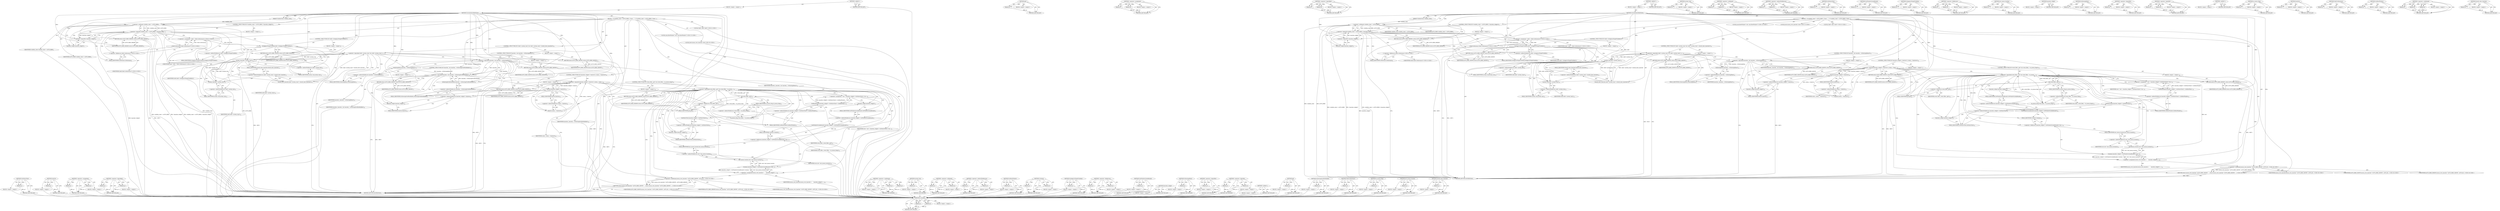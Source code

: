digraph "should_show_launcher" {
vulnerable_219 [label=<(METHOD,Contains)>];
vulnerable_220 [label=<(PARAM,p1)>];
vulnerable_221 [label=<(PARAM,p2)>];
vulnerable_222 [label=<(BLOCK,&lt;empty&gt;,&lt;empty&gt;)>];
vulnerable_223 [label=<(METHOD_RETURN,ANY)>];
vulnerable_203 [label=<(METHOD,get)>];
vulnerable_204 [label=<(PARAM,p1)>];
vulnerable_205 [label=<(BLOCK,&lt;empty&gt;,&lt;empty&gt;)>];
vulnerable_206 [label=<(METHOD_RETURN,ANY)>];
vulnerable_159 [label=<(METHOD,&lt;operator&gt;.assignment)>];
vulnerable_160 [label=<(PARAM,p1)>];
vulnerable_161 [label=<(PARAM,p2)>];
vulnerable_162 [label=<(BLOCK,&lt;empty&gt;,&lt;empty&gt;)>];
vulnerable_163 [label=<(METHOD_RETURN,ANY)>];
vulnerable_182 [label=<(METHOD,&lt;operator&gt;.logicalAnd)>];
vulnerable_183 [label=<(PARAM,p1)>];
vulnerable_184 [label=<(PARAM,p2)>];
vulnerable_185 [label=<(BLOCK,&lt;empty&gt;,&lt;empty&gt;)>];
vulnerable_186 [label=<(METHOD_RETURN,ANY)>];
vulnerable_6 [label=<(METHOD,&lt;global&gt;)<SUB>1</SUB>>];
vulnerable_7 [label=<(BLOCK,&lt;empty&gt;,&lt;empty&gt;)<SUB>1</SUB>>];
vulnerable_8 [label=<(METHOD,CalculateAutoHideState)<SUB>1</SUB>>];
vulnerable_9 [label=<(PARAM,VisibilityState visibility_state)<SUB>2</SUB>>];
vulnerable_10 [label=<(BLOCK,{
  if (visibility_state != AUTO_HIDE || !launc...,{
  if (visibility_state != AUTO_HIDE || !launc...)<SUB>2</SUB>>];
vulnerable_11 [label=<(CONTROL_STRUCTURE,IF,if (visibility_state != AUTO_HIDE || !launcher_widget()))<SUB>3</SUB>>];
vulnerable_12 [label=<(&lt;operator&gt;.logicalOr,visibility_state != AUTO_HIDE || !launcher_widg...)<SUB>3</SUB>>];
vulnerable_13 [label=<(&lt;operator&gt;.notEquals,visibility_state != AUTO_HIDE)<SUB>3</SUB>>];
vulnerable_14 [label=<(IDENTIFIER,visibility_state,visibility_state != AUTO_HIDE)<SUB>3</SUB>>];
vulnerable_15 [label=<(IDENTIFIER,AUTO_HIDE,visibility_state != AUTO_HIDE)<SUB>3</SUB>>];
vulnerable_16 [label=<(&lt;operator&gt;.logicalNot,!launcher_widget())<SUB>3</SUB>>];
vulnerable_17 [label=<(launcher_widget,launcher_widget())<SUB>3</SUB>>];
vulnerable_18 [label=<(BLOCK,&lt;empty&gt;,&lt;empty&gt;)<SUB>4</SUB>>];
vulnerable_19 [label=<(RETURN,return AUTO_HIDE_HIDDEN;,return AUTO_HIDE_HIDDEN;)<SUB>4</SUB>>];
vulnerable_20 [label=<(IDENTIFIER,AUTO_HIDE_HIDDEN,return AUTO_HIDE_HIDDEN;)<SUB>4</SUB>>];
vulnerable_21 [label="<(LOCAL,Shell* shell: Shell*)<SUB>6</SUB>>"];
vulnerable_22 [label="<(&lt;operator&gt;.assignment,* shell = Shell::GetInstance())<SUB>6</SUB>>"];
vulnerable_23 [label="<(IDENTIFIER,shell,* shell = Shell::GetInstance())<SUB>6</SUB>>"];
vulnerable_24 [label="<(Shell.GetInstance,Shell::GetInstance())<SUB>6</SUB>>"];
vulnerable_25 [label="<(&lt;operator&gt;.fieldAccess,Shell::GetInstance)<SUB>6</SUB>>"];
vulnerable_26 [label="<(IDENTIFIER,Shell,Shell::GetInstance())<SUB>6</SUB>>"];
vulnerable_27 [label=<(FIELD_IDENTIFIER,GetInstance,GetInstance)<SUB>6</SUB>>];
vulnerable_28 [label=<(CONTROL_STRUCTURE,IF,if (shell-&gt;GetAppListTargetVisibility()))<SUB>7</SUB>>];
vulnerable_29 [label=<(GetAppListTargetVisibility,shell-&gt;GetAppListTargetVisibility())<SUB>7</SUB>>];
vulnerable_30 [label=<(&lt;operator&gt;.indirectFieldAccess,shell-&gt;GetAppListTargetVisibility)<SUB>7</SUB>>];
vulnerable_31 [label=<(IDENTIFIER,shell,shell-&gt;GetAppListTargetVisibility())<SUB>7</SUB>>];
vulnerable_32 [label=<(FIELD_IDENTIFIER,GetAppListTargetVisibility,GetAppListTargetVisibility)<SUB>7</SUB>>];
vulnerable_33 [label=<(BLOCK,&lt;empty&gt;,&lt;empty&gt;)<SUB>8</SUB>>];
vulnerable_34 [label=<(RETURN,return AUTO_HIDE_SHOWN;,return AUTO_HIDE_SHOWN;)<SUB>8</SUB>>];
vulnerable_35 [label=<(IDENTIFIER,AUTO_HIDE_SHOWN,return AUTO_HIDE_SHOWN;)<SUB>8</SUB>>];
vulnerable_36 [label=<(CONTROL_STRUCTURE,IF,if (shell-&gt;system_tray() &amp;&amp; shell-&gt;system_tray()-&gt;should_show_launcher()))<SUB>10</SUB>>];
vulnerable_37 [label=<(&lt;operator&gt;.logicalAnd,shell-&gt;system_tray() &amp;&amp; shell-&gt;system_tray()-&gt;s...)<SUB>10</SUB>>];
vulnerable_38 [label=<(system_tray,shell-&gt;system_tray())<SUB>10</SUB>>];
vulnerable_39 [label=<(&lt;operator&gt;.indirectFieldAccess,shell-&gt;system_tray)<SUB>10</SUB>>];
vulnerable_40 [label=<(IDENTIFIER,shell,shell-&gt;system_tray())<SUB>10</SUB>>];
vulnerable_41 [label=<(FIELD_IDENTIFIER,system_tray,system_tray)<SUB>10</SUB>>];
vulnerable_42 [label=<(should_show_launcher,shell-&gt;system_tray()-&gt;should_show_launcher())<SUB>10</SUB>>];
vulnerable_43 [label=<(&lt;operator&gt;.indirectFieldAccess,shell-&gt;system_tray()-&gt;should_show_launcher)<SUB>10</SUB>>];
vulnerable_44 [label=<(system_tray,shell-&gt;system_tray())<SUB>10</SUB>>];
vulnerable_45 [label=<(&lt;operator&gt;.indirectFieldAccess,shell-&gt;system_tray)<SUB>10</SUB>>];
vulnerable_46 [label=<(IDENTIFIER,shell,shell-&gt;system_tray())<SUB>10</SUB>>];
vulnerable_47 [label=<(FIELD_IDENTIFIER,system_tray,system_tray)<SUB>10</SUB>>];
vulnerable_48 [label=<(FIELD_IDENTIFIER,should_show_launcher,should_show_launcher)<SUB>10</SUB>>];
vulnerable_49 [label=<(BLOCK,&lt;empty&gt;,&lt;empty&gt;)<SUB>11</SUB>>];
vulnerable_50 [label=<(RETURN,return AUTO_HIDE_SHOWN;,return AUTO_HIDE_SHOWN;)<SUB>11</SUB>>];
vulnerable_51 [label=<(IDENTIFIER,AUTO_HIDE_SHOWN,return AUTO_HIDE_SHOWN;)<SUB>11</SUB>>];
vulnerable_52 [label=<(CONTROL_STRUCTURE,IF,if (launcher_ &amp;&amp; launcher_-&gt;IsShowingMenu()))<SUB>13</SUB>>];
vulnerable_53 [label=<(&lt;operator&gt;.logicalAnd,launcher_ &amp;&amp; launcher_-&gt;IsShowingMenu())<SUB>13</SUB>>];
vulnerable_54 [label=<(IDENTIFIER,launcher_,launcher_ &amp;&amp; launcher_-&gt;IsShowingMenu())<SUB>13</SUB>>];
vulnerable_55 [label=<(IsShowingMenu,launcher_-&gt;IsShowingMenu())<SUB>13</SUB>>];
vulnerable_56 [label=<(&lt;operator&gt;.indirectFieldAccess,launcher_-&gt;IsShowingMenu)<SUB>13</SUB>>];
vulnerable_57 [label=<(IDENTIFIER,launcher_,launcher_-&gt;IsShowingMenu())<SUB>13</SUB>>];
vulnerable_58 [label=<(FIELD_IDENTIFIER,IsShowingMenu,IsShowingMenu)<SUB>13</SUB>>];
vulnerable_59 [label=<(BLOCK,&lt;empty&gt;,&lt;empty&gt;)<SUB>14</SUB>>];
vulnerable_60 [label=<(RETURN,return AUTO_HIDE_SHOWN;,return AUTO_HIDE_SHOWN;)<SUB>14</SUB>>];
vulnerable_61 [label=<(IDENTIFIER,AUTO_HIDE_SHOWN,return AUTO_HIDE_SHOWN;)<SUB>14</SUB>>];
vulnerable_62 [label=<(CONTROL_STRUCTURE,IF,if (launcher_widget()-&gt;IsActive() || status_-&gt;IsActive()))<SUB>16</SUB>>];
vulnerable_63 [label=<(&lt;operator&gt;.logicalOr,launcher_widget()-&gt;IsActive() || status_-&gt;IsAct...)<SUB>16</SUB>>];
vulnerable_64 [label=<(IsActive,launcher_widget()-&gt;IsActive())<SUB>16</SUB>>];
vulnerable_65 [label=<(&lt;operator&gt;.indirectFieldAccess,launcher_widget()-&gt;IsActive)<SUB>16</SUB>>];
vulnerable_66 [label=<(launcher_widget,launcher_widget())<SUB>16</SUB>>];
vulnerable_67 [label=<(FIELD_IDENTIFIER,IsActive,IsActive)<SUB>16</SUB>>];
vulnerable_68 [label=<(IsActive,status_-&gt;IsActive())<SUB>16</SUB>>];
vulnerable_69 [label=<(&lt;operator&gt;.indirectFieldAccess,status_-&gt;IsActive)<SUB>16</SUB>>];
vulnerable_70 [label=<(IDENTIFIER,status_,status_-&gt;IsActive())<SUB>16</SUB>>];
vulnerable_71 [label=<(FIELD_IDENTIFIER,IsActive,IsActive)<SUB>16</SUB>>];
vulnerable_72 [label=<(BLOCK,&lt;empty&gt;,&lt;empty&gt;)<SUB>17</SUB>>];
vulnerable_73 [label=<(RETURN,return AUTO_HIDE_SHOWN;,return AUTO_HIDE_SHOWN;)<SUB>17</SUB>>];
vulnerable_74 [label=<(IDENTIFIER,AUTO_HIDE_SHOWN,return AUTO_HIDE_SHOWN;)<SUB>17</SUB>>];
vulnerable_75 [label=<(CONTROL_STRUCTURE,IF,if (event_filter_.get() &amp;&amp; event_filter_-&gt;in_mouse_drag()))<SUB>19</SUB>>];
vulnerable_76 [label=<(&lt;operator&gt;.logicalAnd,event_filter_.get() &amp;&amp; event_filter_-&gt;in_mouse_...)<SUB>19</SUB>>];
vulnerable_77 [label=<(get,event_filter_.get())<SUB>19</SUB>>];
vulnerable_78 [label=<(&lt;operator&gt;.fieldAccess,event_filter_.get)<SUB>19</SUB>>];
vulnerable_79 [label=<(IDENTIFIER,event_filter_,event_filter_.get())<SUB>19</SUB>>];
vulnerable_80 [label=<(FIELD_IDENTIFIER,get,get)<SUB>19</SUB>>];
vulnerable_81 [label=<(in_mouse_drag,event_filter_-&gt;in_mouse_drag())<SUB>19</SUB>>];
vulnerable_82 [label=<(&lt;operator&gt;.indirectFieldAccess,event_filter_-&gt;in_mouse_drag)<SUB>19</SUB>>];
vulnerable_83 [label=<(IDENTIFIER,event_filter_,event_filter_-&gt;in_mouse_drag())<SUB>19</SUB>>];
vulnerable_84 [label=<(FIELD_IDENTIFIER,in_mouse_drag,in_mouse_drag)<SUB>19</SUB>>];
vulnerable_85 [label=<(BLOCK,&lt;empty&gt;,&lt;empty&gt;)<SUB>20</SUB>>];
vulnerable_86 [label=<(RETURN,return AUTO_HIDE_HIDDEN;,return AUTO_HIDE_HIDDEN;)<SUB>20</SUB>>];
vulnerable_87 [label=<(IDENTIFIER,AUTO_HIDE_HIDDEN,return AUTO_HIDE_HIDDEN;)<SUB>20</SUB>>];
vulnerable_88 [label="<(LOCAL,aura.RootWindow* root: aura.RootWindow*)<SUB>22</SUB>>"];
vulnerable_89 [label=<(&lt;operator&gt;.assignment,* root = launcher_widget()-&gt;GetNativeView()-&gt;Ge...)<SUB>22</SUB>>];
vulnerable_90 [label=<(IDENTIFIER,root,* root = launcher_widget()-&gt;GetNativeView()-&gt;Ge...)<SUB>22</SUB>>];
vulnerable_91 [label=<(GetRootWindow,launcher_widget()-&gt;GetNativeView()-&gt;GetRootWind...)<SUB>22</SUB>>];
vulnerable_92 [label=<(&lt;operator&gt;.indirectFieldAccess,launcher_widget()-&gt;GetNativeView()-&gt;GetRootWindow)<SUB>22</SUB>>];
vulnerable_93 [label=<(GetNativeView,launcher_widget()-&gt;GetNativeView())<SUB>22</SUB>>];
vulnerable_94 [label=<(&lt;operator&gt;.indirectFieldAccess,launcher_widget()-&gt;GetNativeView)<SUB>22</SUB>>];
vulnerable_95 [label=<(launcher_widget,launcher_widget())<SUB>22</SUB>>];
vulnerable_96 [label=<(FIELD_IDENTIFIER,GetNativeView,GetNativeView)<SUB>22</SUB>>];
vulnerable_97 [label=<(FIELD_IDENTIFIER,GetRootWindow,GetRootWindow)<SUB>22</SUB>>];
vulnerable_98 [label="<(LOCAL,bool mouse_over_launcher: bool)<SUB>23</SUB>>"];
vulnerable_99 [label=<(&lt;operator&gt;.assignment,mouse_over_launcher =
      launcher_widget()-&gt;...)<SUB>23</SUB>>];
vulnerable_100 [label=<(IDENTIFIER,mouse_over_launcher,mouse_over_launcher =
      launcher_widget()-&gt;...)<SUB>23</SUB>>];
vulnerable_101 [label=<(Contains,launcher_widget()-&gt;GetWindowScreenBounds().Cont...)<SUB>24</SUB>>];
vulnerable_102 [label=<(&lt;operator&gt;.fieldAccess,launcher_widget()-&gt;GetWindowScreenBounds().Cont...)<SUB>24</SUB>>];
vulnerable_103 [label=<(GetWindowScreenBounds,launcher_widget()-&gt;GetWindowScreenBounds())<SUB>24</SUB>>];
vulnerable_104 [label=<(&lt;operator&gt;.indirectFieldAccess,launcher_widget()-&gt;GetWindowScreenBounds)<SUB>24</SUB>>];
vulnerable_105 [label=<(launcher_widget,launcher_widget())<SUB>24</SUB>>];
vulnerable_106 [label=<(FIELD_IDENTIFIER,GetWindowScreenBounds,GetWindowScreenBounds)<SUB>24</SUB>>];
vulnerable_107 [label=<(FIELD_IDENTIFIER,Contains,Contains)<SUB>24</SUB>>];
vulnerable_108 [label=<(last_mouse_location,root-&gt;last_mouse_location())<SUB>25</SUB>>];
vulnerable_109 [label=<(&lt;operator&gt;.indirectFieldAccess,root-&gt;last_mouse_location)<SUB>25</SUB>>];
vulnerable_110 [label=<(IDENTIFIER,root,root-&gt;last_mouse_location())<SUB>25</SUB>>];
vulnerable_111 [label=<(FIELD_IDENTIFIER,last_mouse_location,last_mouse_location)<SUB>25</SUB>>];
vulnerable_112 [label="<(RETURN,return mouse_over_launcher ? AUTO_HIDE_SHOWN : ...,return mouse_over_launcher ? AUTO_HIDE_SHOWN : ...)<SUB>26</SUB>>"];
vulnerable_113 [label="<(&lt;operator&gt;.conditional,mouse_over_launcher ? AUTO_HIDE_SHOWN : AUTO_HI...)<SUB>26</SUB>>"];
vulnerable_114 [label="<(IDENTIFIER,mouse_over_launcher,mouse_over_launcher ? AUTO_HIDE_SHOWN : AUTO_HI...)<SUB>26</SUB>>"];
vulnerable_115 [label="<(IDENTIFIER,AUTO_HIDE_SHOWN,mouse_over_launcher ? AUTO_HIDE_SHOWN : AUTO_HI...)<SUB>26</SUB>>"];
vulnerable_116 [label="<(IDENTIFIER,AUTO_HIDE_HIDDEN,mouse_over_launcher ? AUTO_HIDE_SHOWN : AUTO_HI...)<SUB>26</SUB>>"];
vulnerable_117 [label=<(METHOD_RETURN,AutoHideState)<SUB>1</SUB>>];
vulnerable_119 [label=<(METHOD_RETURN,ANY)<SUB>1</SUB>>];
vulnerable_187 [label=<(METHOD,system_tray)>];
vulnerable_188 [label=<(PARAM,p1)>];
vulnerable_189 [label=<(BLOCK,&lt;empty&gt;,&lt;empty&gt;)>];
vulnerable_190 [label=<(METHOD_RETURN,ANY)>];
vulnerable_147 [label=<(METHOD,&lt;operator&gt;.notEquals)>];
vulnerable_148 [label=<(PARAM,p1)>];
vulnerable_149 [label=<(PARAM,p2)>];
vulnerable_150 [label=<(BLOCK,&lt;empty&gt;,&lt;empty&gt;)>];
vulnerable_151 [label=<(METHOD_RETURN,ANY)>];
vulnerable_177 [label=<(METHOD,&lt;operator&gt;.indirectFieldAccess)>];
vulnerable_178 [label=<(PARAM,p1)>];
vulnerable_179 [label=<(PARAM,p2)>];
vulnerable_180 [label=<(BLOCK,&lt;empty&gt;,&lt;empty&gt;)>];
vulnerable_181 [label=<(METHOD_RETURN,ANY)>];
vulnerable_215 [label=<(METHOD,GetNativeView)>];
vulnerable_216 [label=<(PARAM,p1)>];
vulnerable_217 [label=<(BLOCK,&lt;empty&gt;,&lt;empty&gt;)>];
vulnerable_218 [label=<(METHOD_RETURN,ANY)>];
vulnerable_224 [label=<(METHOD,GetWindowScreenBounds)>];
vulnerable_225 [label=<(PARAM,p1)>];
vulnerable_226 [label=<(BLOCK,&lt;empty&gt;,&lt;empty&gt;)>];
vulnerable_227 [label=<(METHOD_RETURN,ANY)>];
vulnerable_173 [label=<(METHOD,GetAppListTargetVisibility)>];
vulnerable_174 [label=<(PARAM,p1)>];
vulnerable_175 [label=<(BLOCK,&lt;empty&gt;,&lt;empty&gt;)>];
vulnerable_176 [label=<(METHOD_RETURN,ANY)>];
vulnerable_168 [label=<(METHOD,&lt;operator&gt;.fieldAccess)>];
vulnerable_169 [label=<(PARAM,p1)>];
vulnerable_170 [label=<(PARAM,p2)>];
vulnerable_171 [label=<(BLOCK,&lt;empty&gt;,&lt;empty&gt;)>];
vulnerable_172 [label=<(METHOD_RETURN,ANY)>];
vulnerable_228 [label=<(METHOD,last_mouse_location)>];
vulnerable_229 [label=<(PARAM,p1)>];
vulnerable_230 [label=<(BLOCK,&lt;empty&gt;,&lt;empty&gt;)>];
vulnerable_231 [label=<(METHOD_RETURN,ANY)>];
vulnerable_156 [label=<(METHOD,launcher_widget)>];
vulnerable_157 [label=<(BLOCK,&lt;empty&gt;,&lt;empty&gt;)>];
vulnerable_158 [label=<(METHOD_RETURN,ANY)>];
vulnerable_195 [label=<(METHOD,IsShowingMenu)>];
vulnerable_196 [label=<(PARAM,p1)>];
vulnerable_197 [label=<(BLOCK,&lt;empty&gt;,&lt;empty&gt;)>];
vulnerable_198 [label=<(METHOD_RETURN,ANY)>];
vulnerable_152 [label=<(METHOD,&lt;operator&gt;.logicalNot)>];
vulnerable_153 [label=<(PARAM,p1)>];
vulnerable_154 [label=<(BLOCK,&lt;empty&gt;,&lt;empty&gt;)>];
vulnerable_155 [label=<(METHOD_RETURN,ANY)>];
vulnerable_142 [label=<(METHOD,&lt;operator&gt;.logicalOr)>];
vulnerable_143 [label=<(PARAM,p1)>];
vulnerable_144 [label=<(PARAM,p2)>];
vulnerable_145 [label=<(BLOCK,&lt;empty&gt;,&lt;empty&gt;)>];
vulnerable_146 [label=<(METHOD_RETURN,ANY)>];
vulnerable_136 [label=<(METHOD,&lt;global&gt;)<SUB>1</SUB>>];
vulnerable_137 [label=<(BLOCK,&lt;empty&gt;,&lt;empty&gt;)>];
vulnerable_138 [label=<(METHOD_RETURN,ANY)>];
vulnerable_207 [label=<(METHOD,in_mouse_drag)>];
vulnerable_208 [label=<(PARAM,p1)>];
vulnerable_209 [label=<(BLOCK,&lt;empty&gt;,&lt;empty&gt;)>];
vulnerable_210 [label=<(METHOD_RETURN,ANY)>];
vulnerable_199 [label=<(METHOD,IsActive)>];
vulnerable_200 [label=<(PARAM,p1)>];
vulnerable_201 [label=<(BLOCK,&lt;empty&gt;,&lt;empty&gt;)>];
vulnerable_202 [label=<(METHOD_RETURN,ANY)>];
vulnerable_164 [label=<(METHOD,Shell.GetInstance)>];
vulnerable_165 [label=<(PARAM,p1)>];
vulnerable_166 [label=<(BLOCK,&lt;empty&gt;,&lt;empty&gt;)>];
vulnerable_167 [label=<(METHOD_RETURN,ANY)>];
vulnerable_211 [label=<(METHOD,GetRootWindow)>];
vulnerable_212 [label=<(PARAM,p1)>];
vulnerable_213 [label=<(BLOCK,&lt;empty&gt;,&lt;empty&gt;)>];
vulnerable_214 [label=<(METHOD_RETURN,ANY)>];
vulnerable_232 [label=<(METHOD,&lt;operator&gt;.conditional)>];
vulnerable_233 [label=<(PARAM,p1)>];
vulnerable_234 [label=<(PARAM,p2)>];
vulnerable_235 [label=<(PARAM,p3)>];
vulnerable_236 [label=<(BLOCK,&lt;empty&gt;,&lt;empty&gt;)>];
vulnerable_237 [label=<(METHOD_RETURN,ANY)>];
vulnerable_191 [label=<(METHOD,should_show_launcher)>];
vulnerable_192 [label=<(PARAM,p1)>];
vulnerable_193 [label=<(BLOCK,&lt;empty&gt;,&lt;empty&gt;)>];
vulnerable_194 [label=<(METHOD_RETURN,ANY)>];
fixed_229 [label=<(METHOD,GetNativeView)>];
fixed_230 [label=<(PARAM,p1)>];
fixed_231 [label=<(BLOCK,&lt;empty&gt;,&lt;empty&gt;)>];
fixed_232 [label=<(METHOD_RETURN,ANY)>];
fixed_213 [label=<(METHOD,IsActive)>];
fixed_214 [label=<(PARAM,p1)>];
fixed_215 [label=<(BLOCK,&lt;empty&gt;,&lt;empty&gt;)>];
fixed_216 [label=<(METHOD_RETURN,ANY)>];
fixed_169 [label=<(METHOD,&lt;operator&gt;.assignment)>];
fixed_170 [label=<(PARAM,p1)>];
fixed_171 [label=<(PARAM,p2)>];
fixed_172 [label=<(BLOCK,&lt;empty&gt;,&lt;empty&gt;)>];
fixed_173 [label=<(METHOD_RETURN,ANY)>];
fixed_192 [label=<(METHOD,&lt;operator&gt;.logicalAnd)>];
fixed_193 [label=<(PARAM,p1)>];
fixed_194 [label=<(PARAM,p2)>];
fixed_195 [label=<(BLOCK,&lt;empty&gt;,&lt;empty&gt;)>];
fixed_196 [label=<(METHOD_RETURN,ANY)>];
fixed_6 [label=<(METHOD,&lt;global&gt;)<SUB>1</SUB>>];
fixed_7 [label=<(BLOCK,&lt;empty&gt;,&lt;empty&gt;)<SUB>1</SUB>>];
fixed_8 [label=<(METHOD,CalculateAutoHideState)<SUB>1</SUB>>];
fixed_9 [label=<(PARAM,VisibilityState visibility_state)<SUB>2</SUB>>];
fixed_10 [label=<(BLOCK,{
  if (visibility_state != AUTO_HIDE || !launc...,{
  if (visibility_state != AUTO_HIDE || !launc...)<SUB>2</SUB>>];
fixed_11 [label=<(CONTROL_STRUCTURE,IF,if (visibility_state != AUTO_HIDE || !launcher_widget()))<SUB>3</SUB>>];
fixed_12 [label=<(&lt;operator&gt;.logicalOr,visibility_state != AUTO_HIDE || !launcher_widg...)<SUB>3</SUB>>];
fixed_13 [label=<(&lt;operator&gt;.notEquals,visibility_state != AUTO_HIDE)<SUB>3</SUB>>];
fixed_14 [label=<(IDENTIFIER,visibility_state,visibility_state != AUTO_HIDE)<SUB>3</SUB>>];
fixed_15 [label=<(IDENTIFIER,AUTO_HIDE,visibility_state != AUTO_HIDE)<SUB>3</SUB>>];
fixed_16 [label=<(&lt;operator&gt;.logicalNot,!launcher_widget())<SUB>3</SUB>>];
fixed_17 [label=<(launcher_widget,launcher_widget())<SUB>3</SUB>>];
fixed_18 [label=<(BLOCK,&lt;empty&gt;,&lt;empty&gt;)<SUB>4</SUB>>];
fixed_19 [label=<(RETURN,return AUTO_HIDE_HIDDEN;,return AUTO_HIDE_HIDDEN;)<SUB>4</SUB>>];
fixed_20 [label=<(IDENTIFIER,AUTO_HIDE_HIDDEN,return AUTO_HIDE_HIDDEN;)<SUB>4</SUB>>];
fixed_21 [label="<(LOCAL,Shell* shell: Shell*)<SUB>6</SUB>>"];
fixed_22 [label="<(&lt;operator&gt;.assignment,* shell = Shell::GetInstance())<SUB>6</SUB>>"];
fixed_23 [label="<(IDENTIFIER,shell,* shell = Shell::GetInstance())<SUB>6</SUB>>"];
fixed_24 [label="<(Shell.GetInstance,Shell::GetInstance())<SUB>6</SUB>>"];
fixed_25 [label="<(&lt;operator&gt;.fieldAccess,Shell::GetInstance)<SUB>6</SUB>>"];
fixed_26 [label="<(IDENTIFIER,Shell,Shell::GetInstance())<SUB>6</SUB>>"];
fixed_27 [label=<(FIELD_IDENTIFIER,GetInstance,GetInstance)<SUB>6</SUB>>];
fixed_28 [label=<(CONTROL_STRUCTURE,IF,if (shell-&gt;GetAppListTargetVisibility()))<SUB>7</SUB>>];
fixed_29 [label=<(GetAppListTargetVisibility,shell-&gt;GetAppListTargetVisibility())<SUB>7</SUB>>];
fixed_30 [label=<(&lt;operator&gt;.indirectFieldAccess,shell-&gt;GetAppListTargetVisibility)<SUB>7</SUB>>];
fixed_31 [label=<(IDENTIFIER,shell,shell-&gt;GetAppListTargetVisibility())<SUB>7</SUB>>];
fixed_32 [label=<(FIELD_IDENTIFIER,GetAppListTargetVisibility,GetAppListTargetVisibility)<SUB>7</SUB>>];
fixed_33 [label=<(BLOCK,&lt;empty&gt;,&lt;empty&gt;)<SUB>8</SUB>>];
fixed_34 [label=<(RETURN,return AUTO_HIDE_SHOWN;,return AUTO_HIDE_SHOWN;)<SUB>8</SUB>>];
fixed_35 [label=<(IDENTIFIER,AUTO_HIDE_SHOWN,return AUTO_HIDE_SHOWN;)<SUB>8</SUB>>];
fixed_36 [label=<(CONTROL_STRUCTURE,IF,if (shell-&gt;system_tray() &amp;&amp; shell-&gt;system_tray()-&gt;should_show_launcher()))<SUB>10</SUB>>];
fixed_37 [label=<(&lt;operator&gt;.logicalAnd,shell-&gt;system_tray() &amp;&amp; shell-&gt;system_tray()-&gt;s...)<SUB>10</SUB>>];
fixed_38 [label=<(system_tray,shell-&gt;system_tray())<SUB>10</SUB>>];
fixed_39 [label=<(&lt;operator&gt;.indirectFieldAccess,shell-&gt;system_tray)<SUB>10</SUB>>];
fixed_40 [label=<(IDENTIFIER,shell,shell-&gt;system_tray())<SUB>10</SUB>>];
fixed_41 [label=<(FIELD_IDENTIFIER,system_tray,system_tray)<SUB>10</SUB>>];
fixed_42 [label=<(should_show_launcher,shell-&gt;system_tray()-&gt;should_show_launcher())<SUB>10</SUB>>];
fixed_43 [label=<(&lt;operator&gt;.indirectFieldAccess,shell-&gt;system_tray()-&gt;should_show_launcher)<SUB>10</SUB>>];
fixed_44 [label=<(system_tray,shell-&gt;system_tray())<SUB>10</SUB>>];
fixed_45 [label=<(&lt;operator&gt;.indirectFieldAccess,shell-&gt;system_tray)<SUB>10</SUB>>];
fixed_46 [label=<(IDENTIFIER,shell,shell-&gt;system_tray())<SUB>10</SUB>>];
fixed_47 [label=<(FIELD_IDENTIFIER,system_tray,system_tray)<SUB>10</SUB>>];
fixed_48 [label=<(FIELD_IDENTIFIER,should_show_launcher,should_show_launcher)<SUB>10</SUB>>];
fixed_49 [label=<(BLOCK,&lt;empty&gt;,&lt;empty&gt;)<SUB>11</SUB>>];
fixed_50 [label=<(RETURN,return AUTO_HIDE_SHOWN;,return AUTO_HIDE_SHOWN;)<SUB>11</SUB>>];
fixed_51 [label=<(IDENTIFIER,AUTO_HIDE_SHOWN,return AUTO_HIDE_SHOWN;)<SUB>11</SUB>>];
fixed_52 [label=<(CONTROL_STRUCTURE,IF,if (launcher_ &amp;&amp; launcher_-&gt;IsShowingMenu()))<SUB>13</SUB>>];
fixed_53 [label=<(&lt;operator&gt;.logicalAnd,launcher_ &amp;&amp; launcher_-&gt;IsShowingMenu())<SUB>13</SUB>>];
fixed_54 [label=<(IDENTIFIER,launcher_,launcher_ &amp;&amp; launcher_-&gt;IsShowingMenu())<SUB>13</SUB>>];
fixed_55 [label=<(IsShowingMenu,launcher_-&gt;IsShowingMenu())<SUB>13</SUB>>];
fixed_56 [label=<(&lt;operator&gt;.indirectFieldAccess,launcher_-&gt;IsShowingMenu)<SUB>13</SUB>>];
fixed_57 [label=<(IDENTIFIER,launcher_,launcher_-&gt;IsShowingMenu())<SUB>13</SUB>>];
fixed_58 [label=<(FIELD_IDENTIFIER,IsShowingMenu,IsShowingMenu)<SUB>13</SUB>>];
fixed_59 [label=<(BLOCK,&lt;empty&gt;,&lt;empty&gt;)<SUB>14</SUB>>];
fixed_60 [label=<(RETURN,return AUTO_HIDE_SHOWN;,return AUTO_HIDE_SHOWN;)<SUB>14</SUB>>];
fixed_61 [label=<(IDENTIFIER,AUTO_HIDE_SHOWN,return AUTO_HIDE_SHOWN;)<SUB>14</SUB>>];
fixed_62 [label=<(CONTROL_STRUCTURE,IF,if (launcher_ &amp;&amp; launcher_-&gt;IsShowingOverflowBubble()))<SUB>16</SUB>>];
fixed_63 [label=<(&lt;operator&gt;.logicalAnd,launcher_ &amp;&amp; launcher_-&gt;IsShowingOverflowBubble())<SUB>16</SUB>>];
fixed_64 [label=<(IDENTIFIER,launcher_,launcher_ &amp;&amp; launcher_-&gt;IsShowingOverflowBubble())<SUB>16</SUB>>];
fixed_65 [label=<(IsShowingOverflowBubble,launcher_-&gt;IsShowingOverflowBubble())<SUB>16</SUB>>];
fixed_66 [label=<(&lt;operator&gt;.indirectFieldAccess,launcher_-&gt;IsShowingOverflowBubble)<SUB>16</SUB>>];
fixed_67 [label=<(IDENTIFIER,launcher_,launcher_-&gt;IsShowingOverflowBubble())<SUB>16</SUB>>];
fixed_68 [label=<(FIELD_IDENTIFIER,IsShowingOverflowBubble,IsShowingOverflowBubble)<SUB>16</SUB>>];
fixed_69 [label=<(BLOCK,&lt;empty&gt;,&lt;empty&gt;)<SUB>17</SUB>>];
fixed_70 [label=<(RETURN,return AUTO_HIDE_SHOWN;,return AUTO_HIDE_SHOWN;)<SUB>17</SUB>>];
fixed_71 [label=<(IDENTIFIER,AUTO_HIDE_SHOWN,return AUTO_HIDE_SHOWN;)<SUB>17</SUB>>];
fixed_72 [label=<(CONTROL_STRUCTURE,IF,if (launcher_widget()-&gt;IsActive() || status_-&gt;IsActive()))<SUB>19</SUB>>];
fixed_73 [label=<(&lt;operator&gt;.logicalOr,launcher_widget()-&gt;IsActive() || status_-&gt;IsAct...)<SUB>19</SUB>>];
fixed_74 [label=<(IsActive,launcher_widget()-&gt;IsActive())<SUB>19</SUB>>];
fixed_75 [label=<(&lt;operator&gt;.indirectFieldAccess,launcher_widget()-&gt;IsActive)<SUB>19</SUB>>];
fixed_76 [label=<(launcher_widget,launcher_widget())<SUB>19</SUB>>];
fixed_77 [label=<(FIELD_IDENTIFIER,IsActive,IsActive)<SUB>19</SUB>>];
fixed_78 [label=<(IsActive,status_-&gt;IsActive())<SUB>19</SUB>>];
fixed_79 [label=<(&lt;operator&gt;.indirectFieldAccess,status_-&gt;IsActive)<SUB>19</SUB>>];
fixed_80 [label=<(IDENTIFIER,status_,status_-&gt;IsActive())<SUB>19</SUB>>];
fixed_81 [label=<(FIELD_IDENTIFIER,IsActive,IsActive)<SUB>19</SUB>>];
fixed_82 [label=<(BLOCK,&lt;empty&gt;,&lt;empty&gt;)<SUB>20</SUB>>];
fixed_83 [label=<(RETURN,return AUTO_HIDE_SHOWN;,return AUTO_HIDE_SHOWN;)<SUB>20</SUB>>];
fixed_84 [label=<(IDENTIFIER,AUTO_HIDE_SHOWN,return AUTO_HIDE_SHOWN;)<SUB>20</SUB>>];
fixed_85 [label=<(CONTROL_STRUCTURE,IF,if (event_filter_.get() &amp;&amp; event_filter_-&gt;in_mouse_drag()))<SUB>22</SUB>>];
fixed_86 [label=<(&lt;operator&gt;.logicalAnd,event_filter_.get() &amp;&amp; event_filter_-&gt;in_mouse_...)<SUB>22</SUB>>];
fixed_87 [label=<(get,event_filter_.get())<SUB>22</SUB>>];
fixed_88 [label=<(&lt;operator&gt;.fieldAccess,event_filter_.get)<SUB>22</SUB>>];
fixed_89 [label=<(IDENTIFIER,event_filter_,event_filter_.get())<SUB>22</SUB>>];
fixed_90 [label=<(FIELD_IDENTIFIER,get,get)<SUB>22</SUB>>];
fixed_91 [label=<(in_mouse_drag,event_filter_-&gt;in_mouse_drag())<SUB>22</SUB>>];
fixed_92 [label=<(&lt;operator&gt;.indirectFieldAccess,event_filter_-&gt;in_mouse_drag)<SUB>22</SUB>>];
fixed_93 [label=<(IDENTIFIER,event_filter_,event_filter_-&gt;in_mouse_drag())<SUB>22</SUB>>];
fixed_94 [label=<(FIELD_IDENTIFIER,in_mouse_drag,in_mouse_drag)<SUB>22</SUB>>];
fixed_95 [label=<(BLOCK,&lt;empty&gt;,&lt;empty&gt;)<SUB>23</SUB>>];
fixed_96 [label=<(RETURN,return AUTO_HIDE_HIDDEN;,return AUTO_HIDE_HIDDEN;)<SUB>23</SUB>>];
fixed_97 [label=<(IDENTIFIER,AUTO_HIDE_HIDDEN,return AUTO_HIDE_HIDDEN;)<SUB>23</SUB>>];
fixed_98 [label="<(LOCAL,aura.RootWindow* root: aura.RootWindow*)<SUB>25</SUB>>"];
fixed_99 [label=<(&lt;operator&gt;.assignment,* root = launcher_widget()-&gt;GetNativeView()-&gt;Ge...)<SUB>25</SUB>>];
fixed_100 [label=<(IDENTIFIER,root,* root = launcher_widget()-&gt;GetNativeView()-&gt;Ge...)<SUB>25</SUB>>];
fixed_101 [label=<(GetRootWindow,launcher_widget()-&gt;GetNativeView()-&gt;GetRootWind...)<SUB>25</SUB>>];
fixed_102 [label=<(&lt;operator&gt;.indirectFieldAccess,launcher_widget()-&gt;GetNativeView()-&gt;GetRootWindow)<SUB>25</SUB>>];
fixed_103 [label=<(GetNativeView,launcher_widget()-&gt;GetNativeView())<SUB>25</SUB>>];
fixed_104 [label=<(&lt;operator&gt;.indirectFieldAccess,launcher_widget()-&gt;GetNativeView)<SUB>25</SUB>>];
fixed_105 [label=<(launcher_widget,launcher_widget())<SUB>25</SUB>>];
fixed_106 [label=<(FIELD_IDENTIFIER,GetNativeView,GetNativeView)<SUB>25</SUB>>];
fixed_107 [label=<(FIELD_IDENTIFIER,GetRootWindow,GetRootWindow)<SUB>25</SUB>>];
fixed_108 [label="<(LOCAL,bool mouse_over_launcher: bool)<SUB>26</SUB>>"];
fixed_109 [label=<(&lt;operator&gt;.assignment,mouse_over_launcher =
      launcher_widget()-&gt;...)<SUB>26</SUB>>];
fixed_110 [label=<(IDENTIFIER,mouse_over_launcher,mouse_over_launcher =
      launcher_widget()-&gt;...)<SUB>26</SUB>>];
fixed_111 [label=<(Contains,launcher_widget()-&gt;GetWindowScreenBounds().Cont...)<SUB>27</SUB>>];
fixed_112 [label=<(&lt;operator&gt;.fieldAccess,launcher_widget()-&gt;GetWindowScreenBounds().Cont...)<SUB>27</SUB>>];
fixed_113 [label=<(GetWindowScreenBounds,launcher_widget()-&gt;GetWindowScreenBounds())<SUB>27</SUB>>];
fixed_114 [label=<(&lt;operator&gt;.indirectFieldAccess,launcher_widget()-&gt;GetWindowScreenBounds)<SUB>27</SUB>>];
fixed_115 [label=<(launcher_widget,launcher_widget())<SUB>27</SUB>>];
fixed_116 [label=<(FIELD_IDENTIFIER,GetWindowScreenBounds,GetWindowScreenBounds)<SUB>27</SUB>>];
fixed_117 [label=<(FIELD_IDENTIFIER,Contains,Contains)<SUB>27</SUB>>];
fixed_118 [label=<(last_mouse_location,root-&gt;last_mouse_location())<SUB>28</SUB>>];
fixed_119 [label=<(&lt;operator&gt;.indirectFieldAccess,root-&gt;last_mouse_location)<SUB>28</SUB>>];
fixed_120 [label=<(IDENTIFIER,root,root-&gt;last_mouse_location())<SUB>28</SUB>>];
fixed_121 [label=<(FIELD_IDENTIFIER,last_mouse_location,last_mouse_location)<SUB>28</SUB>>];
fixed_122 [label="<(RETURN,return mouse_over_launcher ? AUTO_HIDE_SHOWN : ...,return mouse_over_launcher ? AUTO_HIDE_SHOWN : ...)<SUB>29</SUB>>"];
fixed_123 [label="<(&lt;operator&gt;.conditional,mouse_over_launcher ? AUTO_HIDE_SHOWN : AUTO_HI...)<SUB>29</SUB>>"];
fixed_124 [label="<(IDENTIFIER,mouse_over_launcher,mouse_over_launcher ? AUTO_HIDE_SHOWN : AUTO_HI...)<SUB>29</SUB>>"];
fixed_125 [label="<(IDENTIFIER,AUTO_HIDE_SHOWN,mouse_over_launcher ? AUTO_HIDE_SHOWN : AUTO_HI...)<SUB>29</SUB>>"];
fixed_126 [label="<(IDENTIFIER,AUTO_HIDE_HIDDEN,mouse_over_launcher ? AUTO_HIDE_SHOWN : AUTO_HI...)<SUB>29</SUB>>"];
fixed_127 [label=<(METHOD_RETURN,AutoHideState)<SUB>1</SUB>>];
fixed_129 [label=<(METHOD_RETURN,ANY)<SUB>1</SUB>>];
fixed_246 [label=<(METHOD,&lt;operator&gt;.conditional)>];
fixed_247 [label=<(PARAM,p1)>];
fixed_248 [label=<(PARAM,p2)>];
fixed_249 [label=<(PARAM,p3)>];
fixed_250 [label=<(BLOCK,&lt;empty&gt;,&lt;empty&gt;)>];
fixed_251 [label=<(METHOD_RETURN,ANY)>];
fixed_197 [label=<(METHOD,system_tray)>];
fixed_198 [label=<(PARAM,p1)>];
fixed_199 [label=<(BLOCK,&lt;empty&gt;,&lt;empty&gt;)>];
fixed_200 [label=<(METHOD_RETURN,ANY)>];
fixed_157 [label=<(METHOD,&lt;operator&gt;.notEquals)>];
fixed_158 [label=<(PARAM,p1)>];
fixed_159 [label=<(PARAM,p2)>];
fixed_160 [label=<(BLOCK,&lt;empty&gt;,&lt;empty&gt;)>];
fixed_161 [label=<(METHOD_RETURN,ANY)>];
fixed_187 [label=<(METHOD,&lt;operator&gt;.indirectFieldAccess)>];
fixed_188 [label=<(PARAM,p1)>];
fixed_189 [label=<(PARAM,p2)>];
fixed_190 [label=<(BLOCK,&lt;empty&gt;,&lt;empty&gt;)>];
fixed_191 [label=<(METHOD_RETURN,ANY)>];
fixed_225 [label=<(METHOD,GetRootWindow)>];
fixed_226 [label=<(PARAM,p1)>];
fixed_227 [label=<(BLOCK,&lt;empty&gt;,&lt;empty&gt;)>];
fixed_228 [label=<(METHOD_RETURN,ANY)>];
fixed_233 [label=<(METHOD,Contains)>];
fixed_234 [label=<(PARAM,p1)>];
fixed_235 [label=<(PARAM,p2)>];
fixed_236 [label=<(BLOCK,&lt;empty&gt;,&lt;empty&gt;)>];
fixed_237 [label=<(METHOD_RETURN,ANY)>];
fixed_183 [label=<(METHOD,GetAppListTargetVisibility)>];
fixed_184 [label=<(PARAM,p1)>];
fixed_185 [label=<(BLOCK,&lt;empty&gt;,&lt;empty&gt;)>];
fixed_186 [label=<(METHOD_RETURN,ANY)>];
fixed_178 [label=<(METHOD,&lt;operator&gt;.fieldAccess)>];
fixed_179 [label=<(PARAM,p1)>];
fixed_180 [label=<(PARAM,p2)>];
fixed_181 [label=<(BLOCK,&lt;empty&gt;,&lt;empty&gt;)>];
fixed_182 [label=<(METHOD_RETURN,ANY)>];
fixed_238 [label=<(METHOD,GetWindowScreenBounds)>];
fixed_239 [label=<(PARAM,p1)>];
fixed_240 [label=<(BLOCK,&lt;empty&gt;,&lt;empty&gt;)>];
fixed_241 [label=<(METHOD_RETURN,ANY)>];
fixed_166 [label=<(METHOD,launcher_widget)>];
fixed_167 [label=<(BLOCK,&lt;empty&gt;,&lt;empty&gt;)>];
fixed_168 [label=<(METHOD_RETURN,ANY)>];
fixed_205 [label=<(METHOD,IsShowingMenu)>];
fixed_206 [label=<(PARAM,p1)>];
fixed_207 [label=<(BLOCK,&lt;empty&gt;,&lt;empty&gt;)>];
fixed_208 [label=<(METHOD_RETURN,ANY)>];
fixed_162 [label=<(METHOD,&lt;operator&gt;.logicalNot)>];
fixed_163 [label=<(PARAM,p1)>];
fixed_164 [label=<(BLOCK,&lt;empty&gt;,&lt;empty&gt;)>];
fixed_165 [label=<(METHOD_RETURN,ANY)>];
fixed_152 [label=<(METHOD,&lt;operator&gt;.logicalOr)>];
fixed_153 [label=<(PARAM,p1)>];
fixed_154 [label=<(PARAM,p2)>];
fixed_155 [label=<(BLOCK,&lt;empty&gt;,&lt;empty&gt;)>];
fixed_156 [label=<(METHOD_RETURN,ANY)>];
fixed_146 [label=<(METHOD,&lt;global&gt;)<SUB>1</SUB>>];
fixed_147 [label=<(BLOCK,&lt;empty&gt;,&lt;empty&gt;)>];
fixed_148 [label=<(METHOD_RETURN,ANY)>];
fixed_217 [label=<(METHOD,get)>];
fixed_218 [label=<(PARAM,p1)>];
fixed_219 [label=<(BLOCK,&lt;empty&gt;,&lt;empty&gt;)>];
fixed_220 [label=<(METHOD_RETURN,ANY)>];
fixed_209 [label=<(METHOD,IsShowingOverflowBubble)>];
fixed_210 [label=<(PARAM,p1)>];
fixed_211 [label=<(BLOCK,&lt;empty&gt;,&lt;empty&gt;)>];
fixed_212 [label=<(METHOD_RETURN,ANY)>];
fixed_174 [label=<(METHOD,Shell.GetInstance)>];
fixed_175 [label=<(PARAM,p1)>];
fixed_176 [label=<(BLOCK,&lt;empty&gt;,&lt;empty&gt;)>];
fixed_177 [label=<(METHOD_RETURN,ANY)>];
fixed_221 [label=<(METHOD,in_mouse_drag)>];
fixed_222 [label=<(PARAM,p1)>];
fixed_223 [label=<(BLOCK,&lt;empty&gt;,&lt;empty&gt;)>];
fixed_224 [label=<(METHOD_RETURN,ANY)>];
fixed_242 [label=<(METHOD,last_mouse_location)>];
fixed_243 [label=<(PARAM,p1)>];
fixed_244 [label=<(BLOCK,&lt;empty&gt;,&lt;empty&gt;)>];
fixed_245 [label=<(METHOD_RETURN,ANY)>];
fixed_201 [label=<(METHOD,should_show_launcher)>];
fixed_202 [label=<(PARAM,p1)>];
fixed_203 [label=<(BLOCK,&lt;empty&gt;,&lt;empty&gt;)>];
fixed_204 [label=<(METHOD_RETURN,ANY)>];
vulnerable_219 -> vulnerable_220  [key=0, label="AST: "];
vulnerable_219 -> vulnerable_220  [key=1, label="DDG: "];
vulnerable_219 -> vulnerable_222  [key=0, label="AST: "];
vulnerable_219 -> vulnerable_221  [key=0, label="AST: "];
vulnerable_219 -> vulnerable_221  [key=1, label="DDG: "];
vulnerable_219 -> vulnerable_223  [key=0, label="AST: "];
vulnerable_219 -> vulnerable_223  [key=1, label="CFG: "];
vulnerable_220 -> vulnerable_223  [key=0, label="DDG: p1"];
vulnerable_221 -> vulnerable_223  [key=0, label="DDG: p2"];
vulnerable_203 -> vulnerable_204  [key=0, label="AST: "];
vulnerable_203 -> vulnerable_204  [key=1, label="DDG: "];
vulnerable_203 -> vulnerable_205  [key=0, label="AST: "];
vulnerable_203 -> vulnerable_206  [key=0, label="AST: "];
vulnerable_203 -> vulnerable_206  [key=1, label="CFG: "];
vulnerable_204 -> vulnerable_206  [key=0, label="DDG: p1"];
vulnerable_159 -> vulnerable_160  [key=0, label="AST: "];
vulnerable_159 -> vulnerable_160  [key=1, label="DDG: "];
vulnerable_159 -> vulnerable_162  [key=0, label="AST: "];
vulnerable_159 -> vulnerable_161  [key=0, label="AST: "];
vulnerable_159 -> vulnerable_161  [key=1, label="DDG: "];
vulnerable_159 -> vulnerable_163  [key=0, label="AST: "];
vulnerable_159 -> vulnerable_163  [key=1, label="CFG: "];
vulnerable_160 -> vulnerable_163  [key=0, label="DDG: p1"];
vulnerable_161 -> vulnerable_163  [key=0, label="DDG: p2"];
vulnerable_182 -> vulnerable_183  [key=0, label="AST: "];
vulnerable_182 -> vulnerable_183  [key=1, label="DDG: "];
vulnerable_182 -> vulnerable_185  [key=0, label="AST: "];
vulnerable_182 -> vulnerable_184  [key=0, label="AST: "];
vulnerable_182 -> vulnerable_184  [key=1, label="DDG: "];
vulnerable_182 -> vulnerable_186  [key=0, label="AST: "];
vulnerable_182 -> vulnerable_186  [key=1, label="CFG: "];
vulnerable_183 -> vulnerable_186  [key=0, label="DDG: p1"];
vulnerable_184 -> vulnerable_186  [key=0, label="DDG: p2"];
vulnerable_6 -> vulnerable_7  [key=0, label="AST: "];
vulnerable_6 -> vulnerable_119  [key=0, label="AST: "];
vulnerable_6 -> vulnerable_119  [key=1, label="CFG: "];
vulnerable_7 -> vulnerable_8  [key=0, label="AST: "];
vulnerable_8 -> vulnerable_9  [key=0, label="AST: "];
vulnerable_8 -> vulnerable_9  [key=1, label="DDG: "];
vulnerable_8 -> vulnerable_10  [key=0, label="AST: "];
vulnerable_8 -> vulnerable_117  [key=0, label="AST: "];
vulnerable_8 -> vulnerable_13  [key=0, label="CFG: "];
vulnerable_8 -> vulnerable_13  [key=1, label="DDG: "];
vulnerable_8 -> vulnerable_113  [key=0, label="DDG: "];
vulnerable_8 -> vulnerable_19  [key=0, label="DDG: "];
vulnerable_8 -> vulnerable_34  [key=0, label="DDG: "];
vulnerable_8 -> vulnerable_50  [key=0, label="DDG: "];
vulnerable_8 -> vulnerable_53  [key=0, label="DDG: "];
vulnerable_8 -> vulnerable_60  [key=0, label="DDG: "];
vulnerable_8 -> vulnerable_73  [key=0, label="DDG: "];
vulnerable_8 -> vulnerable_86  [key=0, label="DDG: "];
vulnerable_8 -> vulnerable_16  [key=0, label="DDG: "];
vulnerable_8 -> vulnerable_20  [key=0, label="DDG: "];
vulnerable_8 -> vulnerable_35  [key=0, label="DDG: "];
vulnerable_8 -> vulnerable_51  [key=0, label="DDG: "];
vulnerable_8 -> vulnerable_61  [key=0, label="DDG: "];
vulnerable_8 -> vulnerable_74  [key=0, label="DDG: "];
vulnerable_8 -> vulnerable_87  [key=0, label="DDG: "];
vulnerable_9 -> vulnerable_13  [key=0, label="DDG: visibility_state"];
vulnerable_10 -> vulnerable_11  [key=0, label="AST: "];
vulnerable_10 -> vulnerable_21  [key=0, label="AST: "];
vulnerable_10 -> vulnerable_22  [key=0, label="AST: "];
vulnerable_10 -> vulnerable_28  [key=0, label="AST: "];
vulnerable_10 -> vulnerable_36  [key=0, label="AST: "];
vulnerable_10 -> vulnerable_52  [key=0, label="AST: "];
vulnerable_10 -> vulnerable_62  [key=0, label="AST: "];
vulnerable_10 -> vulnerable_75  [key=0, label="AST: "];
vulnerable_10 -> vulnerable_88  [key=0, label="AST: "];
vulnerable_10 -> vulnerable_89  [key=0, label="AST: "];
vulnerable_10 -> vulnerable_98  [key=0, label="AST: "];
vulnerable_10 -> vulnerable_99  [key=0, label="AST: "];
vulnerable_10 -> vulnerable_112  [key=0, label="AST: "];
vulnerable_11 -> vulnerable_12  [key=0, label="AST: "];
vulnerable_11 -> vulnerable_18  [key=0, label="AST: "];
vulnerable_12 -> vulnerable_13  [key=0, label="AST: "];
vulnerable_12 -> vulnerable_16  [key=0, label="AST: "];
vulnerable_12 -> vulnerable_19  [key=0, label="CFG: "];
vulnerable_12 -> vulnerable_19  [key=1, label="CDG: "];
vulnerable_12 -> vulnerable_27  [key=0, label="CFG: "];
vulnerable_12 -> vulnerable_27  [key=1, label="CDG: "];
vulnerable_12 -> vulnerable_117  [key=0, label="DDG: visibility_state != AUTO_HIDE"];
vulnerable_12 -> vulnerable_117  [key=1, label="DDG: !launcher_widget()"];
vulnerable_12 -> vulnerable_117  [key=2, label="DDG: visibility_state != AUTO_HIDE || !launcher_widget()"];
vulnerable_12 -> vulnerable_30  [key=0, label="CDG: "];
vulnerable_12 -> vulnerable_32  [key=0, label="CDG: "];
vulnerable_12 -> vulnerable_25  [key=0, label="CDG: "];
vulnerable_12 -> vulnerable_22  [key=0, label="CDG: "];
vulnerable_12 -> vulnerable_29  [key=0, label="CDG: "];
vulnerable_12 -> vulnerable_24  [key=0, label="CDG: "];
vulnerable_13 -> vulnerable_14  [key=0, label="AST: "];
vulnerable_13 -> vulnerable_15  [key=0, label="AST: "];
vulnerable_13 -> vulnerable_17  [key=0, label="CFG: "];
vulnerable_13 -> vulnerable_17  [key=1, label="CDG: "];
vulnerable_13 -> vulnerable_12  [key=0, label="CFG: "];
vulnerable_13 -> vulnerable_12  [key=1, label="DDG: visibility_state"];
vulnerable_13 -> vulnerable_12  [key=2, label="DDG: AUTO_HIDE"];
vulnerable_13 -> vulnerable_117  [key=0, label="DDG: visibility_state"];
vulnerable_13 -> vulnerable_117  [key=1, label="DDG: AUTO_HIDE"];
vulnerable_13 -> vulnerable_16  [key=0, label="CDG: "];
vulnerable_16 -> vulnerable_17  [key=0, label="AST: "];
vulnerable_16 -> vulnerable_12  [key=0, label="CFG: "];
vulnerable_16 -> vulnerable_12  [key=1, label="DDG: launcher_widget()"];
vulnerable_16 -> vulnerable_117  [key=0, label="DDG: launcher_widget()"];
vulnerable_17 -> vulnerable_16  [key=0, label="CFG: "];
vulnerable_18 -> vulnerable_19  [key=0, label="AST: "];
vulnerable_19 -> vulnerable_20  [key=0, label="AST: "];
vulnerable_19 -> vulnerable_117  [key=0, label="CFG: "];
vulnerable_19 -> vulnerable_117  [key=1, label="DDG: &lt;RET&gt;"];
vulnerable_20 -> vulnerable_19  [key=0, label="DDG: AUTO_HIDE_HIDDEN"];
vulnerable_22 -> vulnerable_23  [key=0, label="AST: "];
vulnerable_22 -> vulnerable_24  [key=0, label="AST: "];
vulnerable_22 -> vulnerable_32  [key=0, label="CFG: "];
vulnerable_22 -> vulnerable_29  [key=0, label="DDG: shell"];
vulnerable_22 -> vulnerable_38  [key=0, label="DDG: shell"];
vulnerable_22 -> vulnerable_44  [key=0, label="DDG: shell"];
vulnerable_24 -> vulnerable_25  [key=0, label="AST: "];
vulnerable_24 -> vulnerable_22  [key=0, label="CFG: "];
vulnerable_24 -> vulnerable_22  [key=1, label="DDG: Shell::GetInstance"];
vulnerable_25 -> vulnerable_26  [key=0, label="AST: "];
vulnerable_25 -> vulnerable_27  [key=0, label="AST: "];
vulnerable_25 -> vulnerable_24  [key=0, label="CFG: "];
vulnerable_27 -> vulnerable_25  [key=0, label="CFG: "];
vulnerable_28 -> vulnerable_29  [key=0, label="AST: "];
vulnerable_28 -> vulnerable_33  [key=0, label="AST: "];
vulnerable_29 -> vulnerable_30  [key=0, label="AST: "];
vulnerable_29 -> vulnerable_34  [key=0, label="CFG: "];
vulnerable_29 -> vulnerable_34  [key=1, label="CDG: "];
vulnerable_29 -> vulnerable_41  [key=0, label="CFG: "];
vulnerable_29 -> vulnerable_41  [key=1, label="CDG: "];
vulnerable_29 -> vulnerable_37  [key=0, label="CDG: "];
vulnerable_29 -> vulnerable_38  [key=0, label="CDG: "];
vulnerable_29 -> vulnerable_39  [key=0, label="CDG: "];
vulnerable_30 -> vulnerable_31  [key=0, label="AST: "];
vulnerable_30 -> vulnerable_32  [key=0, label="AST: "];
vulnerable_30 -> vulnerable_29  [key=0, label="CFG: "];
vulnerable_32 -> vulnerable_30  [key=0, label="CFG: "];
vulnerable_33 -> vulnerable_34  [key=0, label="AST: "];
vulnerable_34 -> vulnerable_35  [key=0, label="AST: "];
vulnerable_34 -> vulnerable_117  [key=0, label="CFG: "];
vulnerable_34 -> vulnerable_117  [key=1, label="DDG: &lt;RET&gt;"];
vulnerable_35 -> vulnerable_34  [key=0, label="DDG: AUTO_HIDE_SHOWN"];
vulnerable_36 -> vulnerable_37  [key=0, label="AST: "];
vulnerable_36 -> vulnerable_49  [key=0, label="AST: "];
vulnerable_37 -> vulnerable_38  [key=0, label="AST: "];
vulnerable_37 -> vulnerable_42  [key=0, label="AST: "];
vulnerable_37 -> vulnerable_50  [key=0, label="CFG: "];
vulnerable_37 -> vulnerable_50  [key=1, label="CDG: "];
vulnerable_37 -> vulnerable_53  [key=0, label="CFG: "];
vulnerable_37 -> vulnerable_53  [key=1, label="CDG: "];
vulnerable_37 -> vulnerable_58  [key=0, label="CFG: "];
vulnerable_37 -> vulnerable_58  [key=1, label="CDG: "];
vulnerable_37 -> vulnerable_56  [key=0, label="CDG: "];
vulnerable_37 -> vulnerable_55  [key=0, label="CDG: "];
vulnerable_38 -> vulnerable_39  [key=0, label="AST: "];
vulnerable_38 -> vulnerable_37  [key=0, label="CFG: "];
vulnerable_38 -> vulnerable_37  [key=1, label="DDG: shell-&gt;system_tray"];
vulnerable_38 -> vulnerable_47  [key=0, label="CFG: "];
vulnerable_38 -> vulnerable_47  [key=1, label="CDG: "];
vulnerable_38 -> vulnerable_44  [key=0, label="DDG: shell-&gt;system_tray"];
vulnerable_38 -> vulnerable_44  [key=1, label="CDG: "];
vulnerable_38 -> vulnerable_48  [key=0, label="CDG: "];
vulnerable_38 -> vulnerable_42  [key=0, label="CDG: "];
vulnerable_38 -> vulnerable_45  [key=0, label="CDG: "];
vulnerable_38 -> vulnerable_43  [key=0, label="CDG: "];
vulnerable_39 -> vulnerable_40  [key=0, label="AST: "];
vulnerable_39 -> vulnerable_41  [key=0, label="AST: "];
vulnerable_39 -> vulnerable_38  [key=0, label="CFG: "];
vulnerable_41 -> vulnerable_39  [key=0, label="CFG: "];
vulnerable_42 -> vulnerable_43  [key=0, label="AST: "];
vulnerable_42 -> vulnerable_37  [key=0, label="CFG: "];
vulnerable_42 -> vulnerable_37  [key=1, label="DDG: shell-&gt;system_tray()-&gt;should_show_launcher"];
vulnerable_43 -> vulnerable_44  [key=0, label="AST: "];
vulnerable_43 -> vulnerable_48  [key=0, label="AST: "];
vulnerable_43 -> vulnerable_42  [key=0, label="CFG: "];
vulnerable_44 -> vulnerable_45  [key=0, label="AST: "];
vulnerable_44 -> vulnerable_48  [key=0, label="CFG: "];
vulnerable_44 -> vulnerable_37  [key=0, label="DDG: shell-&gt;system_tray"];
vulnerable_45 -> vulnerable_46  [key=0, label="AST: "];
vulnerable_45 -> vulnerable_47  [key=0, label="AST: "];
vulnerable_45 -> vulnerable_44  [key=0, label="CFG: "];
vulnerable_47 -> vulnerable_45  [key=0, label="CFG: "];
vulnerable_48 -> vulnerable_43  [key=0, label="CFG: "];
vulnerable_49 -> vulnerable_50  [key=0, label="AST: "];
vulnerable_50 -> vulnerable_51  [key=0, label="AST: "];
vulnerable_50 -> vulnerable_117  [key=0, label="CFG: "];
vulnerable_50 -> vulnerable_117  [key=1, label="DDG: &lt;RET&gt;"];
vulnerable_51 -> vulnerable_50  [key=0, label="DDG: AUTO_HIDE_SHOWN"];
vulnerable_52 -> vulnerable_53  [key=0, label="AST: "];
vulnerable_52 -> vulnerable_59  [key=0, label="AST: "];
vulnerable_53 -> vulnerable_54  [key=0, label="AST: "];
vulnerable_53 -> vulnerable_55  [key=0, label="AST: "];
vulnerable_53 -> vulnerable_66  [key=0, label="CFG: "];
vulnerable_53 -> vulnerable_66  [key=1, label="CDG: "];
vulnerable_53 -> vulnerable_60  [key=0, label="CFG: "];
vulnerable_53 -> vulnerable_60  [key=1, label="CDG: "];
vulnerable_53 -> vulnerable_64  [key=0, label="CDG: "];
vulnerable_53 -> vulnerable_67  [key=0, label="CDG: "];
vulnerable_53 -> vulnerable_65  [key=0, label="CDG: "];
vulnerable_53 -> vulnerable_63  [key=0, label="CDG: "];
vulnerable_55 -> vulnerable_56  [key=0, label="AST: "];
vulnerable_55 -> vulnerable_53  [key=0, label="CFG: "];
vulnerable_55 -> vulnerable_53  [key=1, label="DDG: launcher_-&gt;IsShowingMenu"];
vulnerable_56 -> vulnerable_57  [key=0, label="AST: "];
vulnerable_56 -> vulnerable_58  [key=0, label="AST: "];
vulnerable_56 -> vulnerable_55  [key=0, label="CFG: "];
vulnerable_58 -> vulnerable_56  [key=0, label="CFG: "];
vulnerable_59 -> vulnerable_60  [key=0, label="AST: "];
vulnerable_60 -> vulnerable_61  [key=0, label="AST: "];
vulnerable_60 -> vulnerable_117  [key=0, label="CFG: "];
vulnerable_60 -> vulnerable_117  [key=1, label="DDG: &lt;RET&gt;"];
vulnerable_61 -> vulnerable_60  [key=0, label="DDG: AUTO_HIDE_SHOWN"];
vulnerable_62 -> vulnerable_63  [key=0, label="AST: "];
vulnerable_62 -> vulnerable_72  [key=0, label="AST: "];
vulnerable_63 -> vulnerable_64  [key=0, label="AST: "];
vulnerable_63 -> vulnerable_68  [key=0, label="AST: "];
vulnerable_63 -> vulnerable_73  [key=0, label="CFG: "];
vulnerable_63 -> vulnerable_73  [key=1, label="CDG: "];
vulnerable_63 -> vulnerable_80  [key=0, label="CFG: "];
vulnerable_63 -> vulnerable_80  [key=1, label="CDG: "];
vulnerable_63 -> vulnerable_77  [key=0, label="CDG: "];
vulnerable_63 -> vulnerable_76  [key=0, label="CDG: "];
vulnerable_63 -> vulnerable_78  [key=0, label="CDG: "];
vulnerable_64 -> vulnerable_65  [key=0, label="AST: "];
vulnerable_64 -> vulnerable_63  [key=0, label="CFG: "];
vulnerable_64 -> vulnerable_63  [key=1, label="DDG: launcher_widget()-&gt;IsActive"];
vulnerable_64 -> vulnerable_71  [key=0, label="CFG: "];
vulnerable_64 -> vulnerable_71  [key=1, label="CDG: "];
vulnerable_64 -> vulnerable_68  [key=0, label="CDG: "];
vulnerable_64 -> vulnerable_69  [key=0, label="CDG: "];
vulnerable_65 -> vulnerable_66  [key=0, label="AST: "];
vulnerable_65 -> vulnerable_67  [key=0, label="AST: "];
vulnerable_65 -> vulnerable_64  [key=0, label="CFG: "];
vulnerable_66 -> vulnerable_67  [key=0, label="CFG: "];
vulnerable_67 -> vulnerable_65  [key=0, label="CFG: "];
vulnerable_68 -> vulnerable_69  [key=0, label="AST: "];
vulnerable_68 -> vulnerable_63  [key=0, label="CFG: "];
vulnerable_68 -> vulnerable_63  [key=1, label="DDG: status_-&gt;IsActive"];
vulnerable_69 -> vulnerable_70  [key=0, label="AST: "];
vulnerable_69 -> vulnerable_71  [key=0, label="AST: "];
vulnerable_69 -> vulnerable_68  [key=0, label="CFG: "];
vulnerable_71 -> vulnerable_69  [key=0, label="CFG: "];
vulnerable_72 -> vulnerable_73  [key=0, label="AST: "];
vulnerable_73 -> vulnerable_74  [key=0, label="AST: "];
vulnerable_73 -> vulnerable_117  [key=0, label="CFG: "];
vulnerable_73 -> vulnerable_117  [key=1, label="DDG: &lt;RET&gt;"];
vulnerable_74 -> vulnerable_73  [key=0, label="DDG: AUTO_HIDE_SHOWN"];
vulnerable_75 -> vulnerable_76  [key=0, label="AST: "];
vulnerable_75 -> vulnerable_85  [key=0, label="AST: "];
vulnerable_76 -> vulnerable_77  [key=0, label="AST: "];
vulnerable_76 -> vulnerable_81  [key=0, label="AST: "];
vulnerable_76 -> vulnerable_86  [key=0, label="CFG: "];
vulnerable_76 -> vulnerable_86  [key=1, label="CDG: "];
vulnerable_76 -> vulnerable_95  [key=0, label="CFG: "];
vulnerable_76 -> vulnerable_95  [key=1, label="CDG: "];
vulnerable_76 -> vulnerable_107  [key=0, label="CDG: "];
vulnerable_76 -> vulnerable_94  [key=0, label="CDG: "];
vulnerable_76 -> vulnerable_96  [key=0, label="CDG: "];
vulnerable_76 -> vulnerable_89  [key=0, label="CDG: "];
vulnerable_76 -> vulnerable_113  [key=0, label="CDG: "];
vulnerable_76 -> vulnerable_99  [key=0, label="CDG: "];
vulnerable_76 -> vulnerable_102  [key=0, label="CDG: "];
vulnerable_76 -> vulnerable_103  [key=0, label="CDG: "];
vulnerable_76 -> vulnerable_104  [key=0, label="CDG: "];
vulnerable_76 -> vulnerable_92  [key=0, label="CDG: "];
vulnerable_76 -> vulnerable_106  [key=0, label="CDG: "];
vulnerable_76 -> vulnerable_97  [key=0, label="CDG: "];
vulnerable_76 -> vulnerable_91  [key=0, label="CDG: "];
vulnerable_76 -> vulnerable_112  [key=0, label="CDG: "];
vulnerable_76 -> vulnerable_93  [key=0, label="CDG: "];
vulnerable_76 -> vulnerable_101  [key=0, label="CDG: "];
vulnerable_76 -> vulnerable_105  [key=0, label="CDG: "];
vulnerable_76 -> vulnerable_108  [key=0, label="CDG: "];
vulnerable_76 -> vulnerable_111  [key=0, label="CDG: "];
vulnerable_76 -> vulnerable_109  [key=0, label="CDG: "];
vulnerable_77 -> vulnerable_78  [key=0, label="AST: "];
vulnerable_77 -> vulnerable_76  [key=0, label="CFG: "];
vulnerable_77 -> vulnerable_76  [key=1, label="DDG: event_filter_.get"];
vulnerable_77 -> vulnerable_84  [key=0, label="CFG: "];
vulnerable_77 -> vulnerable_84  [key=1, label="CDG: "];
vulnerable_77 -> vulnerable_81  [key=0, label="CDG: "];
vulnerable_77 -> vulnerable_82  [key=0, label="CDG: "];
vulnerable_78 -> vulnerable_79  [key=0, label="AST: "];
vulnerable_78 -> vulnerable_80  [key=0, label="AST: "];
vulnerable_78 -> vulnerable_77  [key=0, label="CFG: "];
vulnerable_80 -> vulnerable_78  [key=0, label="CFG: "];
vulnerable_81 -> vulnerable_82  [key=0, label="AST: "];
vulnerable_81 -> vulnerable_76  [key=0, label="CFG: "];
vulnerable_81 -> vulnerable_76  [key=1, label="DDG: event_filter_-&gt;in_mouse_drag"];
vulnerable_82 -> vulnerable_83  [key=0, label="AST: "];
vulnerable_82 -> vulnerable_84  [key=0, label="AST: "];
vulnerable_82 -> vulnerable_81  [key=0, label="CFG: "];
vulnerable_84 -> vulnerable_82  [key=0, label="CFG: "];
vulnerable_85 -> vulnerable_86  [key=0, label="AST: "];
vulnerable_86 -> vulnerable_87  [key=0, label="AST: "];
vulnerable_86 -> vulnerable_117  [key=0, label="CFG: "];
vulnerable_86 -> vulnerable_117  [key=1, label="DDG: &lt;RET&gt;"];
vulnerable_87 -> vulnerable_86  [key=0, label="DDG: AUTO_HIDE_HIDDEN"];
vulnerable_89 -> vulnerable_90  [key=0, label="AST: "];
vulnerable_89 -> vulnerable_91  [key=0, label="AST: "];
vulnerable_89 -> vulnerable_105  [key=0, label="CFG: "];
vulnerable_89 -> vulnerable_108  [key=0, label="DDG: root"];
vulnerable_91 -> vulnerable_92  [key=0, label="AST: "];
vulnerable_91 -> vulnerable_89  [key=0, label="CFG: "];
vulnerable_91 -> vulnerable_89  [key=1, label="DDG: launcher_widget()-&gt;GetNativeView()-&gt;GetRootWindow"];
vulnerable_92 -> vulnerable_93  [key=0, label="AST: "];
vulnerable_92 -> vulnerable_97  [key=0, label="AST: "];
vulnerable_92 -> vulnerable_91  [key=0, label="CFG: "];
vulnerable_93 -> vulnerable_94  [key=0, label="AST: "];
vulnerable_93 -> vulnerable_97  [key=0, label="CFG: "];
vulnerable_94 -> vulnerable_95  [key=0, label="AST: "];
vulnerable_94 -> vulnerable_96  [key=0, label="AST: "];
vulnerable_94 -> vulnerable_93  [key=0, label="CFG: "];
vulnerable_95 -> vulnerable_96  [key=0, label="CFG: "];
vulnerable_96 -> vulnerable_94  [key=0, label="CFG: "];
vulnerable_97 -> vulnerable_92  [key=0, label="CFG: "];
vulnerable_99 -> vulnerable_100  [key=0, label="AST: "];
vulnerable_99 -> vulnerable_101  [key=0, label="AST: "];
vulnerable_99 -> vulnerable_113  [key=0, label="CFG: "];
vulnerable_101 -> vulnerable_102  [key=0, label="AST: "];
vulnerable_101 -> vulnerable_108  [key=0, label="AST: "];
vulnerable_101 -> vulnerable_99  [key=0, label="CFG: "];
vulnerable_101 -> vulnerable_99  [key=1, label="DDG: launcher_widget()-&gt;GetWindowScreenBounds().Contains"];
vulnerable_101 -> vulnerable_99  [key=2, label="DDG: root-&gt;last_mouse_location()"];
vulnerable_102 -> vulnerable_103  [key=0, label="AST: "];
vulnerable_102 -> vulnerable_107  [key=0, label="AST: "];
vulnerable_102 -> vulnerable_111  [key=0, label="CFG: "];
vulnerable_103 -> vulnerable_104  [key=0, label="AST: "];
vulnerable_103 -> vulnerable_107  [key=0, label="CFG: "];
vulnerable_104 -> vulnerable_105  [key=0, label="AST: "];
vulnerable_104 -> vulnerable_106  [key=0, label="AST: "];
vulnerable_104 -> vulnerable_103  [key=0, label="CFG: "];
vulnerable_105 -> vulnerable_106  [key=0, label="CFG: "];
vulnerable_106 -> vulnerable_104  [key=0, label="CFG: "];
vulnerable_107 -> vulnerable_102  [key=0, label="CFG: "];
vulnerable_108 -> vulnerable_109  [key=0, label="AST: "];
vulnerable_108 -> vulnerable_101  [key=0, label="CFG: "];
vulnerable_108 -> vulnerable_101  [key=1, label="DDG: root-&gt;last_mouse_location"];
vulnerable_109 -> vulnerable_110  [key=0, label="AST: "];
vulnerable_109 -> vulnerable_111  [key=0, label="AST: "];
vulnerable_109 -> vulnerable_108  [key=0, label="CFG: "];
vulnerable_111 -> vulnerable_109  [key=0, label="CFG: "];
vulnerable_112 -> vulnerable_113  [key=0, label="AST: "];
vulnerable_112 -> vulnerable_117  [key=0, label="CFG: "];
vulnerable_112 -> vulnerable_117  [key=1, label="DDG: &lt;RET&gt;"];
vulnerable_113 -> vulnerable_114  [key=0, label="AST: "];
vulnerable_113 -> vulnerable_115  [key=0, label="AST: "];
vulnerable_113 -> vulnerable_116  [key=0, label="AST: "];
vulnerable_113 -> vulnerable_112  [key=0, label="CFG: "];
vulnerable_113 -> vulnerable_112  [key=1, label="DDG: mouse_over_launcher ? AUTO_HIDE_SHOWN : AUTO_HIDE_HIDDEN"];
vulnerable_187 -> vulnerable_188  [key=0, label="AST: "];
vulnerable_187 -> vulnerable_188  [key=1, label="DDG: "];
vulnerable_187 -> vulnerable_189  [key=0, label="AST: "];
vulnerable_187 -> vulnerable_190  [key=0, label="AST: "];
vulnerable_187 -> vulnerable_190  [key=1, label="CFG: "];
vulnerable_188 -> vulnerable_190  [key=0, label="DDG: p1"];
vulnerable_147 -> vulnerable_148  [key=0, label="AST: "];
vulnerable_147 -> vulnerable_148  [key=1, label="DDG: "];
vulnerable_147 -> vulnerable_150  [key=0, label="AST: "];
vulnerable_147 -> vulnerable_149  [key=0, label="AST: "];
vulnerable_147 -> vulnerable_149  [key=1, label="DDG: "];
vulnerable_147 -> vulnerable_151  [key=0, label="AST: "];
vulnerable_147 -> vulnerable_151  [key=1, label="CFG: "];
vulnerable_148 -> vulnerable_151  [key=0, label="DDG: p1"];
vulnerable_149 -> vulnerable_151  [key=0, label="DDG: p2"];
vulnerable_177 -> vulnerable_178  [key=0, label="AST: "];
vulnerable_177 -> vulnerable_178  [key=1, label="DDG: "];
vulnerable_177 -> vulnerable_180  [key=0, label="AST: "];
vulnerable_177 -> vulnerable_179  [key=0, label="AST: "];
vulnerable_177 -> vulnerable_179  [key=1, label="DDG: "];
vulnerable_177 -> vulnerable_181  [key=0, label="AST: "];
vulnerable_177 -> vulnerable_181  [key=1, label="CFG: "];
vulnerable_178 -> vulnerable_181  [key=0, label="DDG: p1"];
vulnerable_179 -> vulnerable_181  [key=0, label="DDG: p2"];
vulnerable_215 -> vulnerable_216  [key=0, label="AST: "];
vulnerable_215 -> vulnerable_216  [key=1, label="DDG: "];
vulnerable_215 -> vulnerable_217  [key=0, label="AST: "];
vulnerable_215 -> vulnerable_218  [key=0, label="AST: "];
vulnerable_215 -> vulnerable_218  [key=1, label="CFG: "];
vulnerable_216 -> vulnerable_218  [key=0, label="DDG: p1"];
vulnerable_224 -> vulnerable_225  [key=0, label="AST: "];
vulnerable_224 -> vulnerable_225  [key=1, label="DDG: "];
vulnerable_224 -> vulnerable_226  [key=0, label="AST: "];
vulnerable_224 -> vulnerable_227  [key=0, label="AST: "];
vulnerable_224 -> vulnerable_227  [key=1, label="CFG: "];
vulnerable_225 -> vulnerable_227  [key=0, label="DDG: p1"];
vulnerable_173 -> vulnerable_174  [key=0, label="AST: "];
vulnerable_173 -> vulnerable_174  [key=1, label="DDG: "];
vulnerable_173 -> vulnerable_175  [key=0, label="AST: "];
vulnerable_173 -> vulnerable_176  [key=0, label="AST: "];
vulnerable_173 -> vulnerable_176  [key=1, label="CFG: "];
vulnerable_174 -> vulnerable_176  [key=0, label="DDG: p1"];
vulnerable_168 -> vulnerable_169  [key=0, label="AST: "];
vulnerable_168 -> vulnerable_169  [key=1, label="DDG: "];
vulnerable_168 -> vulnerable_171  [key=0, label="AST: "];
vulnerable_168 -> vulnerable_170  [key=0, label="AST: "];
vulnerable_168 -> vulnerable_170  [key=1, label="DDG: "];
vulnerable_168 -> vulnerable_172  [key=0, label="AST: "];
vulnerable_168 -> vulnerable_172  [key=1, label="CFG: "];
vulnerable_169 -> vulnerable_172  [key=0, label="DDG: p1"];
vulnerable_170 -> vulnerable_172  [key=0, label="DDG: p2"];
vulnerable_228 -> vulnerable_229  [key=0, label="AST: "];
vulnerable_228 -> vulnerable_229  [key=1, label="DDG: "];
vulnerable_228 -> vulnerable_230  [key=0, label="AST: "];
vulnerable_228 -> vulnerable_231  [key=0, label="AST: "];
vulnerable_228 -> vulnerable_231  [key=1, label="CFG: "];
vulnerable_229 -> vulnerable_231  [key=0, label="DDG: p1"];
vulnerable_156 -> vulnerable_157  [key=0, label="AST: "];
vulnerable_156 -> vulnerable_158  [key=0, label="AST: "];
vulnerable_156 -> vulnerable_158  [key=1, label="CFG: "];
vulnerable_195 -> vulnerable_196  [key=0, label="AST: "];
vulnerable_195 -> vulnerable_196  [key=1, label="DDG: "];
vulnerable_195 -> vulnerable_197  [key=0, label="AST: "];
vulnerable_195 -> vulnerable_198  [key=0, label="AST: "];
vulnerable_195 -> vulnerable_198  [key=1, label="CFG: "];
vulnerable_196 -> vulnerable_198  [key=0, label="DDG: p1"];
vulnerable_152 -> vulnerable_153  [key=0, label="AST: "];
vulnerable_152 -> vulnerable_153  [key=1, label="DDG: "];
vulnerable_152 -> vulnerable_154  [key=0, label="AST: "];
vulnerable_152 -> vulnerable_155  [key=0, label="AST: "];
vulnerable_152 -> vulnerable_155  [key=1, label="CFG: "];
vulnerable_153 -> vulnerable_155  [key=0, label="DDG: p1"];
vulnerable_142 -> vulnerable_143  [key=0, label="AST: "];
vulnerable_142 -> vulnerable_143  [key=1, label="DDG: "];
vulnerable_142 -> vulnerable_145  [key=0, label="AST: "];
vulnerable_142 -> vulnerable_144  [key=0, label="AST: "];
vulnerable_142 -> vulnerable_144  [key=1, label="DDG: "];
vulnerable_142 -> vulnerable_146  [key=0, label="AST: "];
vulnerable_142 -> vulnerable_146  [key=1, label="CFG: "];
vulnerable_143 -> vulnerable_146  [key=0, label="DDG: p1"];
vulnerable_144 -> vulnerable_146  [key=0, label="DDG: p2"];
vulnerable_136 -> vulnerable_137  [key=0, label="AST: "];
vulnerable_136 -> vulnerable_138  [key=0, label="AST: "];
vulnerable_136 -> vulnerable_138  [key=1, label="CFG: "];
vulnerable_207 -> vulnerable_208  [key=0, label="AST: "];
vulnerable_207 -> vulnerable_208  [key=1, label="DDG: "];
vulnerable_207 -> vulnerable_209  [key=0, label="AST: "];
vulnerable_207 -> vulnerable_210  [key=0, label="AST: "];
vulnerable_207 -> vulnerable_210  [key=1, label="CFG: "];
vulnerable_208 -> vulnerable_210  [key=0, label="DDG: p1"];
vulnerable_199 -> vulnerable_200  [key=0, label="AST: "];
vulnerable_199 -> vulnerable_200  [key=1, label="DDG: "];
vulnerable_199 -> vulnerable_201  [key=0, label="AST: "];
vulnerable_199 -> vulnerable_202  [key=0, label="AST: "];
vulnerable_199 -> vulnerable_202  [key=1, label="CFG: "];
vulnerable_200 -> vulnerable_202  [key=0, label="DDG: p1"];
vulnerable_164 -> vulnerable_165  [key=0, label="AST: "];
vulnerable_164 -> vulnerable_165  [key=1, label="DDG: "];
vulnerable_164 -> vulnerable_166  [key=0, label="AST: "];
vulnerable_164 -> vulnerable_167  [key=0, label="AST: "];
vulnerable_164 -> vulnerable_167  [key=1, label="CFG: "];
vulnerable_165 -> vulnerable_167  [key=0, label="DDG: p1"];
vulnerable_211 -> vulnerable_212  [key=0, label="AST: "];
vulnerable_211 -> vulnerable_212  [key=1, label="DDG: "];
vulnerable_211 -> vulnerable_213  [key=0, label="AST: "];
vulnerable_211 -> vulnerable_214  [key=0, label="AST: "];
vulnerable_211 -> vulnerable_214  [key=1, label="CFG: "];
vulnerable_212 -> vulnerable_214  [key=0, label="DDG: p1"];
vulnerable_232 -> vulnerable_233  [key=0, label="AST: "];
vulnerable_232 -> vulnerable_233  [key=1, label="DDG: "];
vulnerable_232 -> vulnerable_236  [key=0, label="AST: "];
vulnerable_232 -> vulnerable_234  [key=0, label="AST: "];
vulnerable_232 -> vulnerable_234  [key=1, label="DDG: "];
vulnerable_232 -> vulnerable_237  [key=0, label="AST: "];
vulnerable_232 -> vulnerable_237  [key=1, label="CFG: "];
vulnerable_232 -> vulnerable_235  [key=0, label="AST: "];
vulnerable_232 -> vulnerable_235  [key=1, label="DDG: "];
vulnerable_233 -> vulnerable_237  [key=0, label="DDG: p1"];
vulnerable_234 -> vulnerable_237  [key=0, label="DDG: p2"];
vulnerable_235 -> vulnerable_237  [key=0, label="DDG: p3"];
vulnerable_191 -> vulnerable_192  [key=0, label="AST: "];
vulnerable_191 -> vulnerable_192  [key=1, label="DDG: "];
vulnerable_191 -> vulnerable_193  [key=0, label="AST: "];
vulnerable_191 -> vulnerable_194  [key=0, label="AST: "];
vulnerable_191 -> vulnerable_194  [key=1, label="CFG: "];
vulnerable_192 -> vulnerable_194  [key=0, label="DDG: p1"];
fixed_229 -> fixed_230  [key=0, label="AST: "];
fixed_229 -> fixed_230  [key=1, label="DDG: "];
fixed_229 -> fixed_231  [key=0, label="AST: "];
fixed_229 -> fixed_232  [key=0, label="AST: "];
fixed_229 -> fixed_232  [key=1, label="CFG: "];
fixed_230 -> fixed_232  [key=0, label="DDG: p1"];
fixed_231 -> vulnerable_219  [key=0];
fixed_232 -> vulnerable_219  [key=0];
fixed_213 -> fixed_214  [key=0, label="AST: "];
fixed_213 -> fixed_214  [key=1, label="DDG: "];
fixed_213 -> fixed_215  [key=0, label="AST: "];
fixed_213 -> fixed_216  [key=0, label="AST: "];
fixed_213 -> fixed_216  [key=1, label="CFG: "];
fixed_214 -> fixed_216  [key=0, label="DDG: p1"];
fixed_215 -> vulnerable_219  [key=0];
fixed_216 -> vulnerable_219  [key=0];
fixed_169 -> fixed_170  [key=0, label="AST: "];
fixed_169 -> fixed_170  [key=1, label="DDG: "];
fixed_169 -> fixed_172  [key=0, label="AST: "];
fixed_169 -> fixed_171  [key=0, label="AST: "];
fixed_169 -> fixed_171  [key=1, label="DDG: "];
fixed_169 -> fixed_173  [key=0, label="AST: "];
fixed_169 -> fixed_173  [key=1, label="CFG: "];
fixed_170 -> fixed_173  [key=0, label="DDG: p1"];
fixed_171 -> fixed_173  [key=0, label="DDG: p2"];
fixed_172 -> vulnerable_219  [key=0];
fixed_173 -> vulnerable_219  [key=0];
fixed_192 -> fixed_193  [key=0, label="AST: "];
fixed_192 -> fixed_193  [key=1, label="DDG: "];
fixed_192 -> fixed_195  [key=0, label="AST: "];
fixed_192 -> fixed_194  [key=0, label="AST: "];
fixed_192 -> fixed_194  [key=1, label="DDG: "];
fixed_192 -> fixed_196  [key=0, label="AST: "];
fixed_192 -> fixed_196  [key=1, label="CFG: "];
fixed_193 -> fixed_196  [key=0, label="DDG: p1"];
fixed_194 -> fixed_196  [key=0, label="DDG: p2"];
fixed_195 -> vulnerable_219  [key=0];
fixed_196 -> vulnerable_219  [key=0];
fixed_6 -> fixed_7  [key=0, label="AST: "];
fixed_6 -> fixed_129  [key=0, label="AST: "];
fixed_6 -> fixed_129  [key=1, label="CFG: "];
fixed_7 -> fixed_8  [key=0, label="AST: "];
fixed_8 -> fixed_9  [key=0, label="AST: "];
fixed_8 -> fixed_9  [key=1, label="DDG: "];
fixed_8 -> fixed_10  [key=0, label="AST: "];
fixed_8 -> fixed_127  [key=0, label="AST: "];
fixed_8 -> fixed_13  [key=0, label="CFG: "];
fixed_8 -> fixed_13  [key=1, label="DDG: "];
fixed_8 -> fixed_123  [key=0, label="DDG: "];
fixed_8 -> fixed_19  [key=0, label="DDG: "];
fixed_8 -> fixed_34  [key=0, label="DDG: "];
fixed_8 -> fixed_50  [key=0, label="DDG: "];
fixed_8 -> fixed_53  [key=0, label="DDG: "];
fixed_8 -> fixed_60  [key=0, label="DDG: "];
fixed_8 -> fixed_63  [key=0, label="DDG: "];
fixed_8 -> fixed_70  [key=0, label="DDG: "];
fixed_8 -> fixed_83  [key=0, label="DDG: "];
fixed_8 -> fixed_96  [key=0, label="DDG: "];
fixed_8 -> fixed_16  [key=0, label="DDG: "];
fixed_8 -> fixed_20  [key=0, label="DDG: "];
fixed_8 -> fixed_35  [key=0, label="DDG: "];
fixed_8 -> fixed_51  [key=0, label="DDG: "];
fixed_8 -> fixed_61  [key=0, label="DDG: "];
fixed_8 -> fixed_71  [key=0, label="DDG: "];
fixed_8 -> fixed_84  [key=0, label="DDG: "];
fixed_8 -> fixed_97  [key=0, label="DDG: "];
fixed_9 -> fixed_13  [key=0, label="DDG: visibility_state"];
fixed_10 -> fixed_11  [key=0, label="AST: "];
fixed_10 -> fixed_21  [key=0, label="AST: "];
fixed_10 -> fixed_22  [key=0, label="AST: "];
fixed_10 -> fixed_28  [key=0, label="AST: "];
fixed_10 -> fixed_36  [key=0, label="AST: "];
fixed_10 -> fixed_52  [key=0, label="AST: "];
fixed_10 -> fixed_62  [key=0, label="AST: "];
fixed_10 -> fixed_72  [key=0, label="AST: "];
fixed_10 -> fixed_85  [key=0, label="AST: "];
fixed_10 -> fixed_98  [key=0, label="AST: "];
fixed_10 -> fixed_99  [key=0, label="AST: "];
fixed_10 -> fixed_108  [key=0, label="AST: "];
fixed_10 -> fixed_109  [key=0, label="AST: "];
fixed_10 -> fixed_122  [key=0, label="AST: "];
fixed_11 -> fixed_12  [key=0, label="AST: "];
fixed_11 -> fixed_18  [key=0, label="AST: "];
fixed_12 -> fixed_13  [key=0, label="AST: "];
fixed_12 -> fixed_16  [key=0, label="AST: "];
fixed_12 -> fixed_19  [key=0, label="CFG: "];
fixed_12 -> fixed_19  [key=1, label="CDG: "];
fixed_12 -> fixed_27  [key=0, label="CFG: "];
fixed_12 -> fixed_27  [key=1, label="CDG: "];
fixed_12 -> fixed_127  [key=0, label="DDG: visibility_state != AUTO_HIDE"];
fixed_12 -> fixed_127  [key=1, label="DDG: !launcher_widget()"];
fixed_12 -> fixed_127  [key=2, label="DDG: visibility_state != AUTO_HIDE || !launcher_widget()"];
fixed_12 -> fixed_30  [key=0, label="CDG: "];
fixed_12 -> fixed_32  [key=0, label="CDG: "];
fixed_12 -> fixed_25  [key=0, label="CDG: "];
fixed_12 -> fixed_22  [key=0, label="CDG: "];
fixed_12 -> fixed_29  [key=0, label="CDG: "];
fixed_12 -> fixed_24  [key=0, label="CDG: "];
fixed_13 -> fixed_14  [key=0, label="AST: "];
fixed_13 -> fixed_15  [key=0, label="AST: "];
fixed_13 -> fixed_17  [key=0, label="CFG: "];
fixed_13 -> fixed_17  [key=1, label="CDG: "];
fixed_13 -> fixed_12  [key=0, label="CFG: "];
fixed_13 -> fixed_12  [key=1, label="DDG: visibility_state"];
fixed_13 -> fixed_12  [key=2, label="DDG: AUTO_HIDE"];
fixed_13 -> fixed_127  [key=0, label="DDG: visibility_state"];
fixed_13 -> fixed_127  [key=1, label="DDG: AUTO_HIDE"];
fixed_13 -> fixed_16  [key=0, label="CDG: "];
fixed_14 -> vulnerable_219  [key=0];
fixed_15 -> vulnerable_219  [key=0];
fixed_16 -> fixed_17  [key=0, label="AST: "];
fixed_16 -> fixed_12  [key=0, label="CFG: "];
fixed_16 -> fixed_12  [key=1, label="DDG: launcher_widget()"];
fixed_16 -> fixed_127  [key=0, label="DDG: launcher_widget()"];
fixed_17 -> fixed_16  [key=0, label="CFG: "];
fixed_18 -> fixed_19  [key=0, label="AST: "];
fixed_19 -> fixed_20  [key=0, label="AST: "];
fixed_19 -> fixed_127  [key=0, label="CFG: "];
fixed_19 -> fixed_127  [key=1, label="DDG: &lt;RET&gt;"];
fixed_20 -> fixed_19  [key=0, label="DDG: AUTO_HIDE_HIDDEN"];
fixed_21 -> vulnerable_219  [key=0];
fixed_22 -> fixed_23  [key=0, label="AST: "];
fixed_22 -> fixed_24  [key=0, label="AST: "];
fixed_22 -> fixed_32  [key=0, label="CFG: "];
fixed_22 -> fixed_29  [key=0, label="DDG: shell"];
fixed_22 -> fixed_38  [key=0, label="DDG: shell"];
fixed_22 -> fixed_44  [key=0, label="DDG: shell"];
fixed_23 -> vulnerable_219  [key=0];
fixed_24 -> fixed_25  [key=0, label="AST: "];
fixed_24 -> fixed_22  [key=0, label="CFG: "];
fixed_24 -> fixed_22  [key=1, label="DDG: Shell::GetInstance"];
fixed_25 -> fixed_26  [key=0, label="AST: "];
fixed_25 -> fixed_27  [key=0, label="AST: "];
fixed_25 -> fixed_24  [key=0, label="CFG: "];
fixed_26 -> vulnerable_219  [key=0];
fixed_27 -> fixed_25  [key=0, label="CFG: "];
fixed_28 -> fixed_29  [key=0, label="AST: "];
fixed_28 -> fixed_33  [key=0, label="AST: "];
fixed_29 -> fixed_30  [key=0, label="AST: "];
fixed_29 -> fixed_34  [key=0, label="CFG: "];
fixed_29 -> fixed_34  [key=1, label="CDG: "];
fixed_29 -> fixed_41  [key=0, label="CFG: "];
fixed_29 -> fixed_41  [key=1, label="CDG: "];
fixed_29 -> fixed_37  [key=0, label="CDG: "];
fixed_29 -> fixed_38  [key=0, label="CDG: "];
fixed_29 -> fixed_39  [key=0, label="CDG: "];
fixed_30 -> fixed_31  [key=0, label="AST: "];
fixed_30 -> fixed_32  [key=0, label="AST: "];
fixed_30 -> fixed_29  [key=0, label="CFG: "];
fixed_31 -> vulnerable_219  [key=0];
fixed_32 -> fixed_30  [key=0, label="CFG: "];
fixed_33 -> fixed_34  [key=0, label="AST: "];
fixed_34 -> fixed_35  [key=0, label="AST: "];
fixed_34 -> fixed_127  [key=0, label="CFG: "];
fixed_34 -> fixed_127  [key=1, label="DDG: &lt;RET&gt;"];
fixed_35 -> fixed_34  [key=0, label="DDG: AUTO_HIDE_SHOWN"];
fixed_36 -> fixed_37  [key=0, label="AST: "];
fixed_36 -> fixed_49  [key=0, label="AST: "];
fixed_37 -> fixed_38  [key=0, label="AST: "];
fixed_37 -> fixed_42  [key=0, label="AST: "];
fixed_37 -> fixed_50  [key=0, label="CFG: "];
fixed_37 -> fixed_50  [key=1, label="CDG: "];
fixed_37 -> fixed_53  [key=0, label="CFG: "];
fixed_37 -> fixed_53  [key=1, label="CDG: "];
fixed_37 -> fixed_58  [key=0, label="CFG: "];
fixed_37 -> fixed_58  [key=1, label="CDG: "];
fixed_37 -> fixed_56  [key=0, label="CDG: "];
fixed_37 -> fixed_55  [key=0, label="CDG: "];
fixed_38 -> fixed_39  [key=0, label="AST: "];
fixed_38 -> fixed_37  [key=0, label="CFG: "];
fixed_38 -> fixed_37  [key=1, label="DDG: shell-&gt;system_tray"];
fixed_38 -> fixed_47  [key=0, label="CFG: "];
fixed_38 -> fixed_47  [key=1, label="CDG: "];
fixed_38 -> fixed_44  [key=0, label="DDG: shell-&gt;system_tray"];
fixed_38 -> fixed_44  [key=1, label="CDG: "];
fixed_38 -> fixed_48  [key=0, label="CDG: "];
fixed_38 -> fixed_42  [key=0, label="CDG: "];
fixed_38 -> fixed_45  [key=0, label="CDG: "];
fixed_38 -> fixed_43  [key=0, label="CDG: "];
fixed_39 -> fixed_40  [key=0, label="AST: "];
fixed_39 -> fixed_41  [key=0, label="AST: "];
fixed_39 -> fixed_38  [key=0, label="CFG: "];
fixed_40 -> vulnerable_219  [key=0];
fixed_41 -> fixed_39  [key=0, label="CFG: "];
fixed_42 -> fixed_43  [key=0, label="AST: "];
fixed_42 -> fixed_37  [key=0, label="CFG: "];
fixed_42 -> fixed_37  [key=1, label="DDG: shell-&gt;system_tray()-&gt;should_show_launcher"];
fixed_43 -> fixed_44  [key=0, label="AST: "];
fixed_43 -> fixed_48  [key=0, label="AST: "];
fixed_43 -> fixed_42  [key=0, label="CFG: "];
fixed_44 -> fixed_45  [key=0, label="AST: "];
fixed_44 -> fixed_48  [key=0, label="CFG: "];
fixed_44 -> fixed_37  [key=0, label="DDG: shell-&gt;system_tray"];
fixed_45 -> fixed_46  [key=0, label="AST: "];
fixed_45 -> fixed_47  [key=0, label="AST: "];
fixed_45 -> fixed_44  [key=0, label="CFG: "];
fixed_46 -> vulnerable_219  [key=0];
fixed_47 -> fixed_45  [key=0, label="CFG: "];
fixed_48 -> fixed_43  [key=0, label="CFG: "];
fixed_49 -> fixed_50  [key=0, label="AST: "];
fixed_50 -> fixed_51  [key=0, label="AST: "];
fixed_50 -> fixed_127  [key=0, label="CFG: "];
fixed_50 -> fixed_127  [key=1, label="DDG: &lt;RET&gt;"];
fixed_51 -> fixed_50  [key=0, label="DDG: AUTO_HIDE_SHOWN"];
fixed_52 -> fixed_53  [key=0, label="AST: "];
fixed_52 -> fixed_59  [key=0, label="AST: "];
fixed_53 -> fixed_54  [key=0, label="AST: "];
fixed_53 -> fixed_55  [key=0, label="AST: "];
fixed_53 -> fixed_60  [key=0, label="CFG: "];
fixed_53 -> fixed_60  [key=1, label="CDG: "];
fixed_53 -> fixed_63  [key=0, label="CFG: "];
fixed_53 -> fixed_63  [key=1, label="DDG: launcher_"];
fixed_53 -> fixed_63  [key=2, label="CDG: "];
fixed_53 -> fixed_68  [key=0, label="CFG: "];
fixed_53 -> fixed_68  [key=1, label="CDG: "];
fixed_53 -> fixed_65  [key=0, label="DDG: launcher_"];
fixed_53 -> fixed_65  [key=1, label="CDG: "];
fixed_53 -> fixed_66  [key=0, label="CDG: "];
fixed_54 -> vulnerable_219  [key=0];
fixed_55 -> fixed_56  [key=0, label="AST: "];
fixed_55 -> fixed_53  [key=0, label="CFG: "];
fixed_55 -> fixed_53  [key=1, label="DDG: launcher_-&gt;IsShowingMenu"];
fixed_55 -> fixed_63  [key=0, label="DDG: launcher_-&gt;IsShowingMenu"];
fixed_56 -> fixed_57  [key=0, label="AST: "];
fixed_56 -> fixed_58  [key=0, label="AST: "];
fixed_56 -> fixed_55  [key=0, label="CFG: "];
fixed_57 -> vulnerable_219  [key=0];
fixed_58 -> fixed_56  [key=0, label="CFG: "];
fixed_59 -> fixed_60  [key=0, label="AST: "];
fixed_60 -> fixed_61  [key=0, label="AST: "];
fixed_60 -> fixed_127  [key=0, label="CFG: "];
fixed_60 -> fixed_127  [key=1, label="DDG: &lt;RET&gt;"];
fixed_61 -> fixed_60  [key=0, label="DDG: AUTO_HIDE_SHOWN"];
fixed_62 -> fixed_63  [key=0, label="AST: "];
fixed_62 -> fixed_69  [key=0, label="AST: "];
fixed_63 -> fixed_64  [key=0, label="AST: "];
fixed_63 -> fixed_65  [key=0, label="AST: "];
fixed_63 -> fixed_76  [key=0, label="CFG: "];
fixed_63 -> fixed_76  [key=1, label="CDG: "];
fixed_63 -> fixed_70  [key=0, label="CFG: "];
fixed_63 -> fixed_70  [key=1, label="CDG: "];
fixed_63 -> fixed_73  [key=0, label="CDG: "];
fixed_63 -> fixed_77  [key=0, label="CDG: "];
fixed_63 -> fixed_75  [key=0, label="CDG: "];
fixed_63 -> fixed_74  [key=0, label="CDG: "];
fixed_64 -> vulnerable_219  [key=0];
fixed_65 -> fixed_66  [key=0, label="AST: "];
fixed_65 -> fixed_63  [key=0, label="CFG: "];
fixed_65 -> fixed_63  [key=1, label="DDG: launcher_-&gt;IsShowingOverflowBubble"];
fixed_66 -> fixed_67  [key=0, label="AST: "];
fixed_66 -> fixed_68  [key=0, label="AST: "];
fixed_66 -> fixed_65  [key=0, label="CFG: "];
fixed_67 -> vulnerable_219  [key=0];
fixed_68 -> fixed_66  [key=0, label="CFG: "];
fixed_69 -> fixed_70  [key=0, label="AST: "];
fixed_70 -> fixed_71  [key=0, label="AST: "];
fixed_70 -> fixed_127  [key=0, label="CFG: "];
fixed_70 -> fixed_127  [key=1, label="DDG: &lt;RET&gt;"];
fixed_71 -> fixed_70  [key=0, label="DDG: AUTO_HIDE_SHOWN"];
fixed_72 -> fixed_73  [key=0, label="AST: "];
fixed_72 -> fixed_82  [key=0, label="AST: "];
fixed_73 -> fixed_74  [key=0, label="AST: "];
fixed_73 -> fixed_78  [key=0, label="AST: "];
fixed_73 -> fixed_83  [key=0, label="CFG: "];
fixed_73 -> fixed_83  [key=1, label="CDG: "];
fixed_73 -> fixed_90  [key=0, label="CFG: "];
fixed_73 -> fixed_90  [key=1, label="CDG: "];
fixed_73 -> fixed_87  [key=0, label="CDG: "];
fixed_73 -> fixed_88  [key=0, label="CDG: "];
fixed_73 -> fixed_86  [key=0, label="CDG: "];
fixed_74 -> fixed_75  [key=0, label="AST: "];
fixed_74 -> fixed_73  [key=0, label="CFG: "];
fixed_74 -> fixed_73  [key=1, label="DDG: launcher_widget()-&gt;IsActive"];
fixed_74 -> fixed_81  [key=0, label="CFG: "];
fixed_74 -> fixed_81  [key=1, label="CDG: "];
fixed_74 -> fixed_79  [key=0, label="CDG: "];
fixed_74 -> fixed_78  [key=0, label="CDG: "];
fixed_75 -> fixed_76  [key=0, label="AST: "];
fixed_75 -> fixed_77  [key=0, label="AST: "];
fixed_75 -> fixed_74  [key=0, label="CFG: "];
fixed_76 -> fixed_77  [key=0, label="CFG: "];
fixed_77 -> fixed_75  [key=0, label="CFG: "];
fixed_78 -> fixed_79  [key=0, label="AST: "];
fixed_78 -> fixed_73  [key=0, label="CFG: "];
fixed_78 -> fixed_73  [key=1, label="DDG: status_-&gt;IsActive"];
fixed_79 -> fixed_80  [key=0, label="AST: "];
fixed_79 -> fixed_81  [key=0, label="AST: "];
fixed_79 -> fixed_78  [key=0, label="CFG: "];
fixed_80 -> vulnerable_219  [key=0];
fixed_81 -> fixed_79  [key=0, label="CFG: "];
fixed_82 -> fixed_83  [key=0, label="AST: "];
fixed_83 -> fixed_84  [key=0, label="AST: "];
fixed_83 -> fixed_127  [key=0, label="CFG: "];
fixed_83 -> fixed_127  [key=1, label="DDG: &lt;RET&gt;"];
fixed_84 -> fixed_83  [key=0, label="DDG: AUTO_HIDE_SHOWN"];
fixed_85 -> fixed_86  [key=0, label="AST: "];
fixed_85 -> fixed_95  [key=0, label="AST: "];
fixed_86 -> fixed_87  [key=0, label="AST: "];
fixed_86 -> fixed_91  [key=0, label="AST: "];
fixed_86 -> fixed_96  [key=0, label="CFG: "];
fixed_86 -> fixed_96  [key=1, label="CDG: "];
fixed_86 -> fixed_105  [key=0, label="CFG: "];
fixed_86 -> fixed_105  [key=1, label="CDG: "];
fixed_86 -> fixed_107  [key=0, label="CDG: "];
fixed_86 -> fixed_115  [key=0, label="CDG: "];
fixed_86 -> fixed_113  [key=0, label="CDG: "];
fixed_86 -> fixed_116  [key=0, label="CDG: "];
fixed_86 -> fixed_122  [key=0, label="CDG: "];
fixed_86 -> fixed_99  [key=0, label="CDG: "];
fixed_86 -> fixed_102  [key=0, label="CDG: "];
fixed_86 -> fixed_114  [key=0, label="CDG: "];
fixed_86 -> fixed_103  [key=0, label="CDG: "];
fixed_86 -> fixed_104  [key=0, label="CDG: "];
fixed_86 -> fixed_119  [key=0, label="CDG: "];
fixed_86 -> fixed_121  [key=0, label="CDG: "];
fixed_86 -> fixed_123  [key=0, label="CDG: "];
fixed_86 -> fixed_106  [key=0, label="CDG: "];
fixed_86 -> fixed_112  [key=0, label="CDG: "];
fixed_86 -> fixed_101  [key=0, label="CDG: "];
fixed_86 -> fixed_118  [key=0, label="CDG: "];
fixed_86 -> fixed_117  [key=0, label="CDG: "];
fixed_86 -> fixed_111  [key=0, label="CDG: "];
fixed_86 -> fixed_109  [key=0, label="CDG: "];
fixed_87 -> fixed_88  [key=0, label="AST: "];
fixed_87 -> fixed_86  [key=0, label="CFG: "];
fixed_87 -> fixed_86  [key=1, label="DDG: event_filter_.get"];
fixed_87 -> fixed_94  [key=0, label="CFG: "];
fixed_87 -> fixed_94  [key=1, label="CDG: "];
fixed_87 -> fixed_92  [key=0, label="CDG: "];
fixed_87 -> fixed_91  [key=0, label="CDG: "];
fixed_88 -> fixed_89  [key=0, label="AST: "];
fixed_88 -> fixed_90  [key=0, label="AST: "];
fixed_88 -> fixed_87  [key=0, label="CFG: "];
fixed_89 -> vulnerable_219  [key=0];
fixed_90 -> fixed_88  [key=0, label="CFG: "];
fixed_91 -> fixed_92  [key=0, label="AST: "];
fixed_91 -> fixed_86  [key=0, label="CFG: "];
fixed_91 -> fixed_86  [key=1, label="DDG: event_filter_-&gt;in_mouse_drag"];
fixed_92 -> fixed_93  [key=0, label="AST: "];
fixed_92 -> fixed_94  [key=0, label="AST: "];
fixed_92 -> fixed_91  [key=0, label="CFG: "];
fixed_93 -> vulnerable_219  [key=0];
fixed_94 -> fixed_92  [key=0, label="CFG: "];
fixed_95 -> fixed_96  [key=0, label="AST: "];
fixed_96 -> fixed_97  [key=0, label="AST: "];
fixed_96 -> fixed_127  [key=0, label="CFG: "];
fixed_96 -> fixed_127  [key=1, label="DDG: &lt;RET&gt;"];
fixed_97 -> fixed_96  [key=0, label="DDG: AUTO_HIDE_HIDDEN"];
fixed_98 -> vulnerable_219  [key=0];
fixed_99 -> fixed_100  [key=0, label="AST: "];
fixed_99 -> fixed_101  [key=0, label="AST: "];
fixed_99 -> fixed_115  [key=0, label="CFG: "];
fixed_99 -> fixed_118  [key=0, label="DDG: root"];
fixed_100 -> vulnerable_219  [key=0];
fixed_101 -> fixed_102  [key=0, label="AST: "];
fixed_101 -> fixed_99  [key=0, label="CFG: "];
fixed_101 -> fixed_99  [key=1, label="DDG: launcher_widget()-&gt;GetNativeView()-&gt;GetRootWindow"];
fixed_102 -> fixed_103  [key=0, label="AST: "];
fixed_102 -> fixed_107  [key=0, label="AST: "];
fixed_102 -> fixed_101  [key=0, label="CFG: "];
fixed_103 -> fixed_104  [key=0, label="AST: "];
fixed_103 -> fixed_107  [key=0, label="CFG: "];
fixed_104 -> fixed_105  [key=0, label="AST: "];
fixed_104 -> fixed_106  [key=0, label="AST: "];
fixed_104 -> fixed_103  [key=0, label="CFG: "];
fixed_105 -> fixed_106  [key=0, label="CFG: "];
fixed_106 -> fixed_104  [key=0, label="CFG: "];
fixed_107 -> fixed_102  [key=0, label="CFG: "];
fixed_108 -> vulnerable_219  [key=0];
fixed_109 -> fixed_110  [key=0, label="AST: "];
fixed_109 -> fixed_111  [key=0, label="AST: "];
fixed_109 -> fixed_123  [key=0, label="CFG: "];
fixed_110 -> vulnerable_219  [key=0];
fixed_111 -> fixed_112  [key=0, label="AST: "];
fixed_111 -> fixed_118  [key=0, label="AST: "];
fixed_111 -> fixed_109  [key=0, label="CFG: "];
fixed_111 -> fixed_109  [key=1, label="DDG: launcher_widget()-&gt;GetWindowScreenBounds().Contains"];
fixed_111 -> fixed_109  [key=2, label="DDG: root-&gt;last_mouse_location()"];
fixed_112 -> fixed_113  [key=0, label="AST: "];
fixed_112 -> fixed_117  [key=0, label="AST: "];
fixed_112 -> fixed_121  [key=0, label="CFG: "];
fixed_113 -> fixed_114  [key=0, label="AST: "];
fixed_113 -> fixed_117  [key=0, label="CFG: "];
fixed_114 -> fixed_115  [key=0, label="AST: "];
fixed_114 -> fixed_116  [key=0, label="AST: "];
fixed_114 -> fixed_113  [key=0, label="CFG: "];
fixed_115 -> fixed_116  [key=0, label="CFG: "];
fixed_116 -> fixed_114  [key=0, label="CFG: "];
fixed_117 -> fixed_112  [key=0, label="CFG: "];
fixed_118 -> fixed_119  [key=0, label="AST: "];
fixed_118 -> fixed_111  [key=0, label="CFG: "];
fixed_118 -> fixed_111  [key=1, label="DDG: root-&gt;last_mouse_location"];
fixed_119 -> fixed_120  [key=0, label="AST: "];
fixed_119 -> fixed_121  [key=0, label="AST: "];
fixed_119 -> fixed_118  [key=0, label="CFG: "];
fixed_120 -> vulnerable_219  [key=0];
fixed_121 -> fixed_119  [key=0, label="CFG: "];
fixed_122 -> fixed_123  [key=0, label="AST: "];
fixed_122 -> fixed_127  [key=0, label="CFG: "];
fixed_122 -> fixed_127  [key=1, label="DDG: &lt;RET&gt;"];
fixed_123 -> fixed_124  [key=0, label="AST: "];
fixed_123 -> fixed_125  [key=0, label="AST: "];
fixed_123 -> fixed_126  [key=0, label="AST: "];
fixed_123 -> fixed_122  [key=0, label="CFG: "];
fixed_123 -> fixed_122  [key=1, label="DDG: mouse_over_launcher ? AUTO_HIDE_SHOWN : AUTO_HIDE_HIDDEN"];
fixed_124 -> vulnerable_219  [key=0];
fixed_125 -> vulnerable_219  [key=0];
fixed_126 -> vulnerable_219  [key=0];
fixed_127 -> vulnerable_219  [key=0];
fixed_129 -> vulnerable_219  [key=0];
fixed_246 -> fixed_247  [key=0, label="AST: "];
fixed_246 -> fixed_247  [key=1, label="DDG: "];
fixed_246 -> fixed_250  [key=0, label="AST: "];
fixed_246 -> fixed_248  [key=0, label="AST: "];
fixed_246 -> fixed_248  [key=1, label="DDG: "];
fixed_246 -> fixed_251  [key=0, label="AST: "];
fixed_246 -> fixed_251  [key=1, label="CFG: "];
fixed_246 -> fixed_249  [key=0, label="AST: "];
fixed_246 -> fixed_249  [key=1, label="DDG: "];
fixed_247 -> fixed_251  [key=0, label="DDG: p1"];
fixed_248 -> fixed_251  [key=0, label="DDG: p2"];
fixed_249 -> fixed_251  [key=0, label="DDG: p3"];
fixed_250 -> vulnerable_219  [key=0];
fixed_251 -> vulnerable_219  [key=0];
fixed_197 -> fixed_198  [key=0, label="AST: "];
fixed_197 -> fixed_198  [key=1, label="DDG: "];
fixed_197 -> fixed_199  [key=0, label="AST: "];
fixed_197 -> fixed_200  [key=0, label="AST: "];
fixed_197 -> fixed_200  [key=1, label="CFG: "];
fixed_198 -> fixed_200  [key=0, label="DDG: p1"];
fixed_199 -> vulnerable_219  [key=0];
fixed_200 -> vulnerable_219  [key=0];
fixed_157 -> fixed_158  [key=0, label="AST: "];
fixed_157 -> fixed_158  [key=1, label="DDG: "];
fixed_157 -> fixed_160  [key=0, label="AST: "];
fixed_157 -> fixed_159  [key=0, label="AST: "];
fixed_157 -> fixed_159  [key=1, label="DDG: "];
fixed_157 -> fixed_161  [key=0, label="AST: "];
fixed_157 -> fixed_161  [key=1, label="CFG: "];
fixed_158 -> fixed_161  [key=0, label="DDG: p1"];
fixed_159 -> fixed_161  [key=0, label="DDG: p2"];
fixed_160 -> vulnerable_219  [key=0];
fixed_161 -> vulnerable_219  [key=0];
fixed_187 -> fixed_188  [key=0, label="AST: "];
fixed_187 -> fixed_188  [key=1, label="DDG: "];
fixed_187 -> fixed_190  [key=0, label="AST: "];
fixed_187 -> fixed_189  [key=0, label="AST: "];
fixed_187 -> fixed_189  [key=1, label="DDG: "];
fixed_187 -> fixed_191  [key=0, label="AST: "];
fixed_187 -> fixed_191  [key=1, label="CFG: "];
fixed_188 -> fixed_191  [key=0, label="DDG: p1"];
fixed_189 -> fixed_191  [key=0, label="DDG: p2"];
fixed_190 -> vulnerable_219  [key=0];
fixed_191 -> vulnerable_219  [key=0];
fixed_225 -> fixed_226  [key=0, label="AST: "];
fixed_225 -> fixed_226  [key=1, label="DDG: "];
fixed_225 -> fixed_227  [key=0, label="AST: "];
fixed_225 -> fixed_228  [key=0, label="AST: "];
fixed_225 -> fixed_228  [key=1, label="CFG: "];
fixed_226 -> fixed_228  [key=0, label="DDG: p1"];
fixed_227 -> vulnerable_219  [key=0];
fixed_228 -> vulnerable_219  [key=0];
fixed_233 -> fixed_234  [key=0, label="AST: "];
fixed_233 -> fixed_234  [key=1, label="DDG: "];
fixed_233 -> fixed_236  [key=0, label="AST: "];
fixed_233 -> fixed_235  [key=0, label="AST: "];
fixed_233 -> fixed_235  [key=1, label="DDG: "];
fixed_233 -> fixed_237  [key=0, label="AST: "];
fixed_233 -> fixed_237  [key=1, label="CFG: "];
fixed_234 -> fixed_237  [key=0, label="DDG: p1"];
fixed_235 -> fixed_237  [key=0, label="DDG: p2"];
fixed_236 -> vulnerable_219  [key=0];
fixed_237 -> vulnerable_219  [key=0];
fixed_183 -> fixed_184  [key=0, label="AST: "];
fixed_183 -> fixed_184  [key=1, label="DDG: "];
fixed_183 -> fixed_185  [key=0, label="AST: "];
fixed_183 -> fixed_186  [key=0, label="AST: "];
fixed_183 -> fixed_186  [key=1, label="CFG: "];
fixed_184 -> fixed_186  [key=0, label="DDG: p1"];
fixed_185 -> vulnerable_219  [key=0];
fixed_186 -> vulnerable_219  [key=0];
fixed_178 -> fixed_179  [key=0, label="AST: "];
fixed_178 -> fixed_179  [key=1, label="DDG: "];
fixed_178 -> fixed_181  [key=0, label="AST: "];
fixed_178 -> fixed_180  [key=0, label="AST: "];
fixed_178 -> fixed_180  [key=1, label="DDG: "];
fixed_178 -> fixed_182  [key=0, label="AST: "];
fixed_178 -> fixed_182  [key=1, label="CFG: "];
fixed_179 -> fixed_182  [key=0, label="DDG: p1"];
fixed_180 -> fixed_182  [key=0, label="DDG: p2"];
fixed_181 -> vulnerable_219  [key=0];
fixed_182 -> vulnerable_219  [key=0];
fixed_238 -> fixed_239  [key=0, label="AST: "];
fixed_238 -> fixed_239  [key=1, label="DDG: "];
fixed_238 -> fixed_240  [key=0, label="AST: "];
fixed_238 -> fixed_241  [key=0, label="AST: "];
fixed_238 -> fixed_241  [key=1, label="CFG: "];
fixed_239 -> fixed_241  [key=0, label="DDG: p1"];
fixed_240 -> vulnerable_219  [key=0];
fixed_241 -> vulnerable_219  [key=0];
fixed_166 -> fixed_167  [key=0, label="AST: "];
fixed_166 -> fixed_168  [key=0, label="AST: "];
fixed_166 -> fixed_168  [key=1, label="CFG: "];
fixed_167 -> vulnerable_219  [key=0];
fixed_168 -> vulnerable_219  [key=0];
fixed_205 -> fixed_206  [key=0, label="AST: "];
fixed_205 -> fixed_206  [key=1, label="DDG: "];
fixed_205 -> fixed_207  [key=0, label="AST: "];
fixed_205 -> fixed_208  [key=0, label="AST: "];
fixed_205 -> fixed_208  [key=1, label="CFG: "];
fixed_206 -> fixed_208  [key=0, label="DDG: p1"];
fixed_207 -> vulnerable_219  [key=0];
fixed_208 -> vulnerable_219  [key=0];
fixed_162 -> fixed_163  [key=0, label="AST: "];
fixed_162 -> fixed_163  [key=1, label="DDG: "];
fixed_162 -> fixed_164  [key=0, label="AST: "];
fixed_162 -> fixed_165  [key=0, label="AST: "];
fixed_162 -> fixed_165  [key=1, label="CFG: "];
fixed_163 -> fixed_165  [key=0, label="DDG: p1"];
fixed_164 -> vulnerable_219  [key=0];
fixed_165 -> vulnerable_219  [key=0];
fixed_152 -> fixed_153  [key=0, label="AST: "];
fixed_152 -> fixed_153  [key=1, label="DDG: "];
fixed_152 -> fixed_155  [key=0, label="AST: "];
fixed_152 -> fixed_154  [key=0, label="AST: "];
fixed_152 -> fixed_154  [key=1, label="DDG: "];
fixed_152 -> fixed_156  [key=0, label="AST: "];
fixed_152 -> fixed_156  [key=1, label="CFG: "];
fixed_153 -> fixed_156  [key=0, label="DDG: p1"];
fixed_154 -> fixed_156  [key=0, label="DDG: p2"];
fixed_155 -> vulnerable_219  [key=0];
fixed_156 -> vulnerable_219  [key=0];
fixed_146 -> fixed_147  [key=0, label="AST: "];
fixed_146 -> fixed_148  [key=0, label="AST: "];
fixed_146 -> fixed_148  [key=1, label="CFG: "];
fixed_147 -> vulnerable_219  [key=0];
fixed_148 -> vulnerable_219  [key=0];
fixed_217 -> fixed_218  [key=0, label="AST: "];
fixed_217 -> fixed_218  [key=1, label="DDG: "];
fixed_217 -> fixed_219  [key=0, label="AST: "];
fixed_217 -> fixed_220  [key=0, label="AST: "];
fixed_217 -> fixed_220  [key=1, label="CFG: "];
fixed_218 -> fixed_220  [key=0, label="DDG: p1"];
fixed_219 -> vulnerable_219  [key=0];
fixed_220 -> vulnerable_219  [key=0];
fixed_209 -> fixed_210  [key=0, label="AST: "];
fixed_209 -> fixed_210  [key=1, label="DDG: "];
fixed_209 -> fixed_211  [key=0, label="AST: "];
fixed_209 -> fixed_212  [key=0, label="AST: "];
fixed_209 -> fixed_212  [key=1, label="CFG: "];
fixed_210 -> fixed_212  [key=0, label="DDG: p1"];
fixed_211 -> vulnerable_219  [key=0];
fixed_212 -> vulnerable_219  [key=0];
fixed_174 -> fixed_175  [key=0, label="AST: "];
fixed_174 -> fixed_175  [key=1, label="DDG: "];
fixed_174 -> fixed_176  [key=0, label="AST: "];
fixed_174 -> fixed_177  [key=0, label="AST: "];
fixed_174 -> fixed_177  [key=1, label="CFG: "];
fixed_175 -> fixed_177  [key=0, label="DDG: p1"];
fixed_176 -> vulnerable_219  [key=0];
fixed_177 -> vulnerable_219  [key=0];
fixed_221 -> fixed_222  [key=0, label="AST: "];
fixed_221 -> fixed_222  [key=1, label="DDG: "];
fixed_221 -> fixed_223  [key=0, label="AST: "];
fixed_221 -> fixed_224  [key=0, label="AST: "];
fixed_221 -> fixed_224  [key=1, label="CFG: "];
fixed_222 -> fixed_224  [key=0, label="DDG: p1"];
fixed_223 -> vulnerable_219  [key=0];
fixed_224 -> vulnerable_219  [key=0];
fixed_242 -> fixed_243  [key=0, label="AST: "];
fixed_242 -> fixed_243  [key=1, label="DDG: "];
fixed_242 -> fixed_244  [key=0, label="AST: "];
fixed_242 -> fixed_245  [key=0, label="AST: "];
fixed_242 -> fixed_245  [key=1, label="CFG: "];
fixed_243 -> fixed_245  [key=0, label="DDG: p1"];
fixed_244 -> vulnerable_219  [key=0];
fixed_245 -> vulnerable_219  [key=0];
fixed_201 -> fixed_202  [key=0, label="AST: "];
fixed_201 -> fixed_202  [key=1, label="DDG: "];
fixed_201 -> fixed_203  [key=0, label="AST: "];
fixed_201 -> fixed_204  [key=0, label="AST: "];
fixed_201 -> fixed_204  [key=1, label="CFG: "];
fixed_202 -> fixed_204  [key=0, label="DDG: p1"];
fixed_203 -> vulnerable_219  [key=0];
fixed_204 -> vulnerable_219  [key=0];
}
